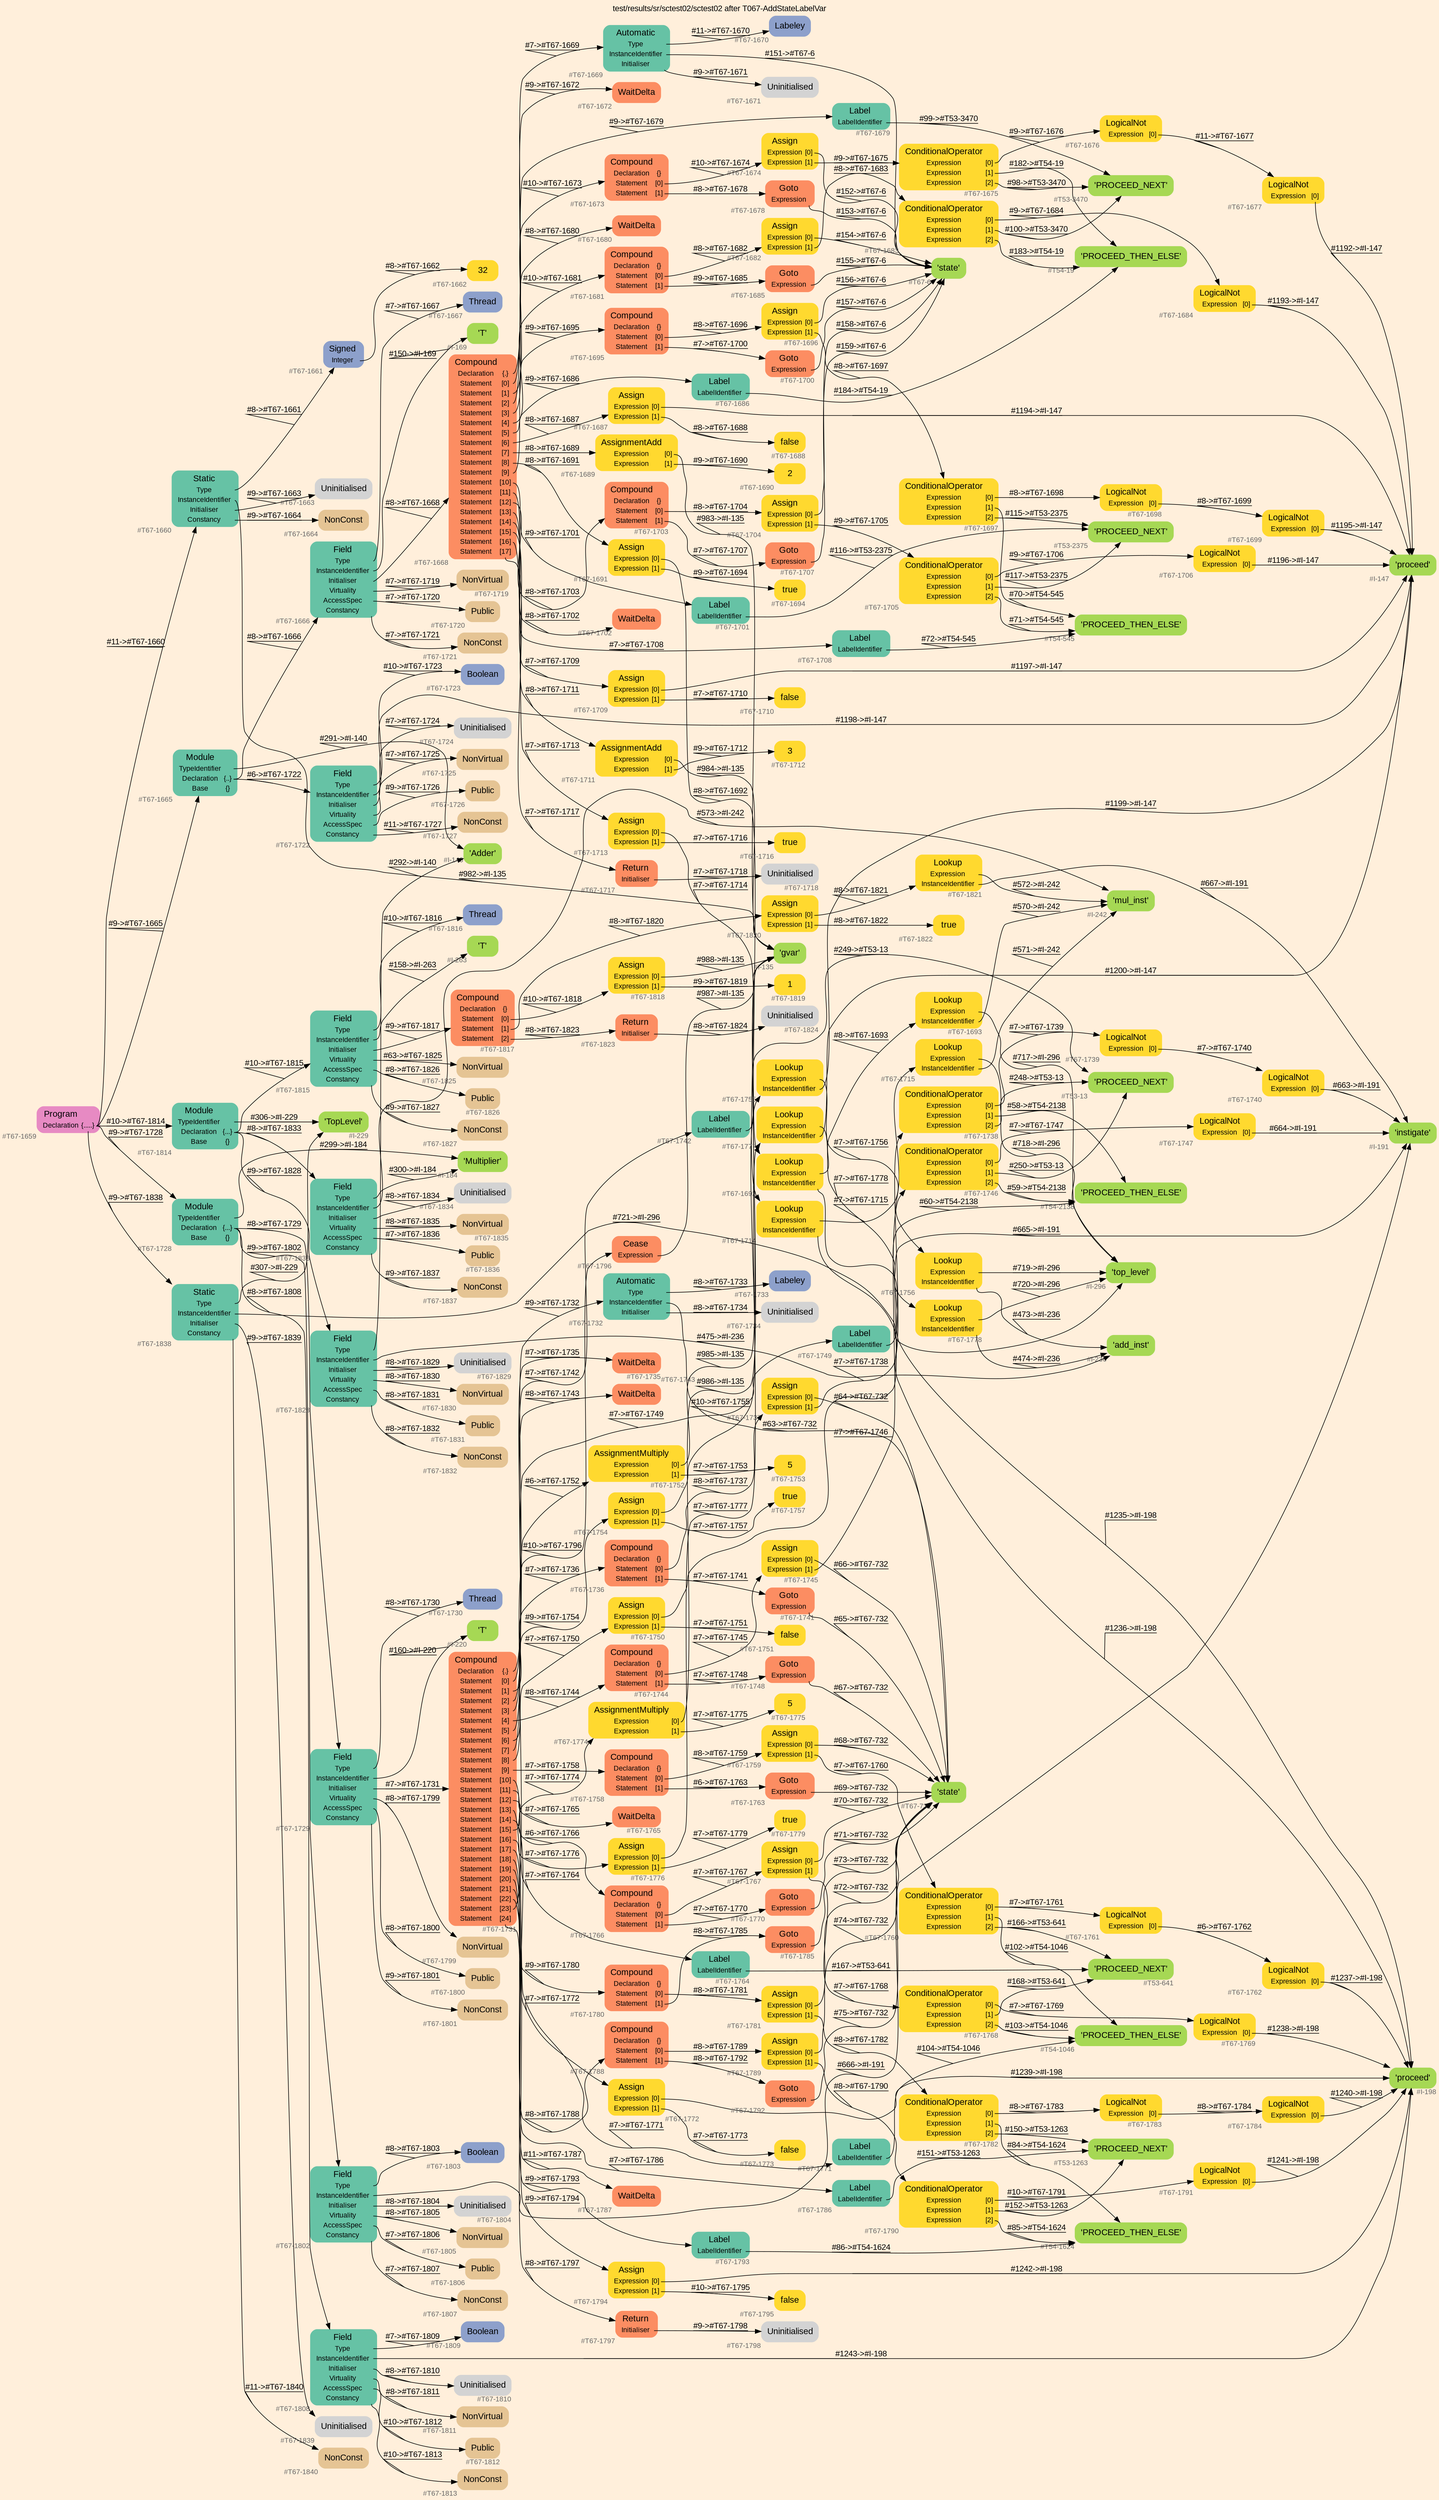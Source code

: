 digraph "test/results/sr/sctest02/sctest02 after T067-AddStateLabelVar" {
label = "test/results/sr/sctest02/sctest02 after T067-AddStateLabelVar"
labelloc = t
graph [
    rankdir = "LR"
    ranksep = 0.3
    bgcolor = antiquewhite1
    color = black
    fontcolor = black
    fontname = "Arial"
];
node [
    fontname = "Arial"
];
edge [
    fontname = "Arial"
];

// -------------------- node figure --------------------
// -------- block #T67-1659 ----------
"#T67-1659" [
    fillcolor = "/set28/4"
    xlabel = "#T67-1659"
    fontsize = "12"
    fontcolor = grey40
    shape = "plaintext"
    label = <<TABLE BORDER="0" CELLBORDER="0" CELLSPACING="0">
     <TR><TD><FONT COLOR="black" POINT-SIZE="15">Program</FONT></TD></TR>
     <TR><TD><FONT COLOR="black" POINT-SIZE="12">Declaration</FONT></TD><TD PORT="port0"><FONT COLOR="black" POINT-SIZE="12">{.....}</FONT></TD></TR>
    </TABLE>>
    style = "rounded,filled"
];

// -------- block #T67-1660 ----------
"#T67-1660" [
    fillcolor = "/set28/1"
    xlabel = "#T67-1660"
    fontsize = "12"
    fontcolor = grey40
    shape = "plaintext"
    label = <<TABLE BORDER="0" CELLBORDER="0" CELLSPACING="0">
     <TR><TD><FONT COLOR="black" POINT-SIZE="15">Static</FONT></TD></TR>
     <TR><TD><FONT COLOR="black" POINT-SIZE="12">Type</FONT></TD><TD PORT="port0"></TD></TR>
     <TR><TD><FONT COLOR="black" POINT-SIZE="12">InstanceIdentifier</FONT></TD><TD PORT="port1"></TD></TR>
     <TR><TD><FONT COLOR="black" POINT-SIZE="12">Initialiser</FONT></TD><TD PORT="port2"></TD></TR>
     <TR><TD><FONT COLOR="black" POINT-SIZE="12">Constancy</FONT></TD><TD PORT="port3"></TD></TR>
    </TABLE>>
    style = "rounded,filled"
];

// -------- block #T67-1661 ----------
"#T67-1661" [
    fillcolor = "/set28/3"
    xlabel = "#T67-1661"
    fontsize = "12"
    fontcolor = grey40
    shape = "plaintext"
    label = <<TABLE BORDER="0" CELLBORDER="0" CELLSPACING="0">
     <TR><TD><FONT COLOR="black" POINT-SIZE="15">Signed</FONT></TD></TR>
     <TR><TD><FONT COLOR="black" POINT-SIZE="12">Integer</FONT></TD><TD PORT="port0"></TD></TR>
    </TABLE>>
    style = "rounded,filled"
];

// -------- block #T67-1662 ----------
"#T67-1662" [
    fillcolor = "/set28/6"
    xlabel = "#T67-1662"
    fontsize = "12"
    fontcolor = grey40
    shape = "plaintext"
    label = <<TABLE BORDER="0" CELLBORDER="0" CELLSPACING="0">
     <TR><TD><FONT COLOR="black" POINT-SIZE="15">32</FONT></TD></TR>
    </TABLE>>
    style = "rounded,filled"
];

// -------- block #I-135 ----------
"#I-135" [
    fillcolor = "/set28/5"
    xlabel = "#I-135"
    fontsize = "12"
    fontcolor = grey40
    shape = "plaintext"
    label = <<TABLE BORDER="0" CELLBORDER="0" CELLSPACING="0">
     <TR><TD><FONT COLOR="black" POINT-SIZE="15">'gvar'</FONT></TD></TR>
    </TABLE>>
    style = "rounded,filled"
];

// -------- block #T67-1663 ----------
"#T67-1663" [
    xlabel = "#T67-1663"
    fontsize = "12"
    fontcolor = grey40
    shape = "plaintext"
    label = <<TABLE BORDER="0" CELLBORDER="0" CELLSPACING="0">
     <TR><TD><FONT COLOR="black" POINT-SIZE="15">Uninitialised</FONT></TD></TR>
    </TABLE>>
    style = "rounded,filled"
];

// -------- block #T67-1664 ----------
"#T67-1664" [
    fillcolor = "/set28/7"
    xlabel = "#T67-1664"
    fontsize = "12"
    fontcolor = grey40
    shape = "plaintext"
    label = <<TABLE BORDER="0" CELLBORDER="0" CELLSPACING="0">
     <TR><TD><FONT COLOR="black" POINT-SIZE="15">NonConst</FONT></TD></TR>
    </TABLE>>
    style = "rounded,filled"
];

// -------- block #T67-1665 ----------
"#T67-1665" [
    fillcolor = "/set28/1"
    xlabel = "#T67-1665"
    fontsize = "12"
    fontcolor = grey40
    shape = "plaintext"
    label = <<TABLE BORDER="0" CELLBORDER="0" CELLSPACING="0">
     <TR><TD><FONT COLOR="black" POINT-SIZE="15">Module</FONT></TD></TR>
     <TR><TD><FONT COLOR="black" POINT-SIZE="12">TypeIdentifier</FONT></TD><TD PORT="port0"></TD></TR>
     <TR><TD><FONT COLOR="black" POINT-SIZE="12">Declaration</FONT></TD><TD PORT="port1"><FONT COLOR="black" POINT-SIZE="12">{..}</FONT></TD></TR>
     <TR><TD><FONT COLOR="black" POINT-SIZE="12">Base</FONT></TD><TD PORT="port2"><FONT COLOR="black" POINT-SIZE="12">{}</FONT></TD></TR>
    </TABLE>>
    style = "rounded,filled"
];

// -------- block #I-140 ----------
"#I-140" [
    fillcolor = "/set28/5"
    xlabel = "#I-140"
    fontsize = "12"
    fontcolor = grey40
    shape = "plaintext"
    label = <<TABLE BORDER="0" CELLBORDER="0" CELLSPACING="0">
     <TR><TD><FONT COLOR="black" POINT-SIZE="15">'Adder'</FONT></TD></TR>
    </TABLE>>
    style = "rounded,filled"
];

// -------- block #T67-1666 ----------
"#T67-1666" [
    fillcolor = "/set28/1"
    xlabel = "#T67-1666"
    fontsize = "12"
    fontcolor = grey40
    shape = "plaintext"
    label = <<TABLE BORDER="0" CELLBORDER="0" CELLSPACING="0">
     <TR><TD><FONT COLOR="black" POINT-SIZE="15">Field</FONT></TD></TR>
     <TR><TD><FONT COLOR="black" POINT-SIZE="12">Type</FONT></TD><TD PORT="port0"></TD></TR>
     <TR><TD><FONT COLOR="black" POINT-SIZE="12">InstanceIdentifier</FONT></TD><TD PORT="port1"></TD></TR>
     <TR><TD><FONT COLOR="black" POINT-SIZE="12">Initialiser</FONT></TD><TD PORT="port2"></TD></TR>
     <TR><TD><FONT COLOR="black" POINT-SIZE="12">Virtuality</FONT></TD><TD PORT="port3"></TD></TR>
     <TR><TD><FONT COLOR="black" POINT-SIZE="12">AccessSpec</FONT></TD><TD PORT="port4"></TD></TR>
     <TR><TD><FONT COLOR="black" POINT-SIZE="12">Constancy</FONT></TD><TD PORT="port5"></TD></TR>
    </TABLE>>
    style = "rounded,filled"
];

// -------- block #T67-1667 ----------
"#T67-1667" [
    fillcolor = "/set28/3"
    xlabel = "#T67-1667"
    fontsize = "12"
    fontcolor = grey40
    shape = "plaintext"
    label = <<TABLE BORDER="0" CELLBORDER="0" CELLSPACING="0">
     <TR><TD><FONT COLOR="black" POINT-SIZE="15">Thread</FONT></TD></TR>
    </TABLE>>
    style = "rounded,filled"
];

// -------- block #I-169 ----------
"#I-169" [
    fillcolor = "/set28/5"
    xlabel = "#I-169"
    fontsize = "12"
    fontcolor = grey40
    shape = "plaintext"
    label = <<TABLE BORDER="0" CELLBORDER="0" CELLSPACING="0">
     <TR><TD><FONT COLOR="black" POINT-SIZE="15">'T'</FONT></TD></TR>
    </TABLE>>
    style = "rounded,filled"
];

// -------- block #T67-1668 ----------
"#T67-1668" [
    fillcolor = "/set28/2"
    xlabel = "#T67-1668"
    fontsize = "12"
    fontcolor = grey40
    shape = "plaintext"
    label = <<TABLE BORDER="0" CELLBORDER="0" CELLSPACING="0">
     <TR><TD><FONT COLOR="black" POINT-SIZE="15">Compound</FONT></TD></TR>
     <TR><TD><FONT COLOR="black" POINT-SIZE="12">Declaration</FONT></TD><TD PORT="port0"><FONT COLOR="black" POINT-SIZE="12">{.}</FONT></TD></TR>
     <TR><TD><FONT COLOR="black" POINT-SIZE="12">Statement</FONT></TD><TD PORT="port1"><FONT COLOR="black" POINT-SIZE="12">[0]</FONT></TD></TR>
     <TR><TD><FONT COLOR="black" POINT-SIZE="12">Statement</FONT></TD><TD PORT="port2"><FONT COLOR="black" POINT-SIZE="12">[1]</FONT></TD></TR>
     <TR><TD><FONT COLOR="black" POINT-SIZE="12">Statement</FONT></TD><TD PORT="port3"><FONT COLOR="black" POINT-SIZE="12">[2]</FONT></TD></TR>
     <TR><TD><FONT COLOR="black" POINT-SIZE="12">Statement</FONT></TD><TD PORT="port4"><FONT COLOR="black" POINT-SIZE="12">[3]</FONT></TD></TR>
     <TR><TD><FONT COLOR="black" POINT-SIZE="12">Statement</FONT></TD><TD PORT="port5"><FONT COLOR="black" POINT-SIZE="12">[4]</FONT></TD></TR>
     <TR><TD><FONT COLOR="black" POINT-SIZE="12">Statement</FONT></TD><TD PORT="port6"><FONT COLOR="black" POINT-SIZE="12">[5]</FONT></TD></TR>
     <TR><TD><FONT COLOR="black" POINT-SIZE="12">Statement</FONT></TD><TD PORT="port7"><FONT COLOR="black" POINT-SIZE="12">[6]</FONT></TD></TR>
     <TR><TD><FONT COLOR="black" POINT-SIZE="12">Statement</FONT></TD><TD PORT="port8"><FONT COLOR="black" POINT-SIZE="12">[7]</FONT></TD></TR>
     <TR><TD><FONT COLOR="black" POINT-SIZE="12">Statement</FONT></TD><TD PORT="port9"><FONT COLOR="black" POINT-SIZE="12">[8]</FONT></TD></TR>
     <TR><TD><FONT COLOR="black" POINT-SIZE="12">Statement</FONT></TD><TD PORT="port10"><FONT COLOR="black" POINT-SIZE="12">[9]</FONT></TD></TR>
     <TR><TD><FONT COLOR="black" POINT-SIZE="12">Statement</FONT></TD><TD PORT="port11"><FONT COLOR="black" POINT-SIZE="12">[10]</FONT></TD></TR>
     <TR><TD><FONT COLOR="black" POINT-SIZE="12">Statement</FONT></TD><TD PORT="port12"><FONT COLOR="black" POINT-SIZE="12">[11]</FONT></TD></TR>
     <TR><TD><FONT COLOR="black" POINT-SIZE="12">Statement</FONT></TD><TD PORT="port13"><FONT COLOR="black" POINT-SIZE="12">[12]</FONT></TD></TR>
     <TR><TD><FONT COLOR="black" POINT-SIZE="12">Statement</FONT></TD><TD PORT="port14"><FONT COLOR="black" POINT-SIZE="12">[13]</FONT></TD></TR>
     <TR><TD><FONT COLOR="black" POINT-SIZE="12">Statement</FONT></TD><TD PORT="port15"><FONT COLOR="black" POINT-SIZE="12">[14]</FONT></TD></TR>
     <TR><TD><FONT COLOR="black" POINT-SIZE="12">Statement</FONT></TD><TD PORT="port16"><FONT COLOR="black" POINT-SIZE="12">[15]</FONT></TD></TR>
     <TR><TD><FONT COLOR="black" POINT-SIZE="12">Statement</FONT></TD><TD PORT="port17"><FONT COLOR="black" POINT-SIZE="12">[16]</FONT></TD></TR>
     <TR><TD><FONT COLOR="black" POINT-SIZE="12">Statement</FONT></TD><TD PORT="port18"><FONT COLOR="black" POINT-SIZE="12">[17]</FONT></TD></TR>
    </TABLE>>
    style = "rounded,filled"
];

// -------- block #T67-1669 ----------
"#T67-1669" [
    fillcolor = "/set28/1"
    xlabel = "#T67-1669"
    fontsize = "12"
    fontcolor = grey40
    shape = "plaintext"
    label = <<TABLE BORDER="0" CELLBORDER="0" CELLSPACING="0">
     <TR><TD><FONT COLOR="black" POINT-SIZE="15">Automatic</FONT></TD></TR>
     <TR><TD><FONT COLOR="black" POINT-SIZE="12">Type</FONT></TD><TD PORT="port0"></TD></TR>
     <TR><TD><FONT COLOR="black" POINT-SIZE="12">InstanceIdentifier</FONT></TD><TD PORT="port1"></TD></TR>
     <TR><TD><FONT COLOR="black" POINT-SIZE="12">Initialiser</FONT></TD><TD PORT="port2"></TD></TR>
    </TABLE>>
    style = "rounded,filled"
];

// -------- block #T67-1670 ----------
"#T67-1670" [
    fillcolor = "/set28/3"
    xlabel = "#T67-1670"
    fontsize = "12"
    fontcolor = grey40
    shape = "plaintext"
    label = <<TABLE BORDER="0" CELLBORDER="0" CELLSPACING="0">
     <TR><TD><FONT COLOR="black" POINT-SIZE="15">Labeley</FONT></TD></TR>
    </TABLE>>
    style = "rounded,filled"
];

// -------- block #T67-6 ----------
"#T67-6" [
    fillcolor = "/set28/5"
    xlabel = "#T67-6"
    fontsize = "12"
    fontcolor = grey40
    shape = "plaintext"
    label = <<TABLE BORDER="0" CELLBORDER="0" CELLSPACING="0">
     <TR><TD><FONT COLOR="black" POINT-SIZE="15">'state'</FONT></TD></TR>
    </TABLE>>
    style = "rounded,filled"
];

// -------- block #T67-1671 ----------
"#T67-1671" [
    xlabel = "#T67-1671"
    fontsize = "12"
    fontcolor = grey40
    shape = "plaintext"
    label = <<TABLE BORDER="0" CELLBORDER="0" CELLSPACING="0">
     <TR><TD><FONT COLOR="black" POINT-SIZE="15">Uninitialised</FONT></TD></TR>
    </TABLE>>
    style = "rounded,filled"
];

// -------- block #T67-1672 ----------
"#T67-1672" [
    fillcolor = "/set28/2"
    xlabel = "#T67-1672"
    fontsize = "12"
    fontcolor = grey40
    shape = "plaintext"
    label = <<TABLE BORDER="0" CELLBORDER="0" CELLSPACING="0">
     <TR><TD><FONT COLOR="black" POINT-SIZE="15">WaitDelta</FONT></TD></TR>
    </TABLE>>
    style = "rounded,filled"
];

// -------- block #T67-1673 ----------
"#T67-1673" [
    fillcolor = "/set28/2"
    xlabel = "#T67-1673"
    fontsize = "12"
    fontcolor = grey40
    shape = "plaintext"
    label = <<TABLE BORDER="0" CELLBORDER="0" CELLSPACING="0">
     <TR><TD><FONT COLOR="black" POINT-SIZE="15">Compound</FONT></TD></TR>
     <TR><TD><FONT COLOR="black" POINT-SIZE="12">Declaration</FONT></TD><TD PORT="port0"><FONT COLOR="black" POINT-SIZE="12">{}</FONT></TD></TR>
     <TR><TD><FONT COLOR="black" POINT-SIZE="12">Statement</FONT></TD><TD PORT="port1"><FONT COLOR="black" POINT-SIZE="12">[0]</FONT></TD></TR>
     <TR><TD><FONT COLOR="black" POINT-SIZE="12">Statement</FONT></TD><TD PORT="port2"><FONT COLOR="black" POINT-SIZE="12">[1]</FONT></TD></TR>
    </TABLE>>
    style = "rounded,filled"
];

// -------- block #T67-1674 ----------
"#T67-1674" [
    fillcolor = "/set28/6"
    xlabel = "#T67-1674"
    fontsize = "12"
    fontcolor = grey40
    shape = "plaintext"
    label = <<TABLE BORDER="0" CELLBORDER="0" CELLSPACING="0">
     <TR><TD><FONT COLOR="black" POINT-SIZE="15">Assign</FONT></TD></TR>
     <TR><TD><FONT COLOR="black" POINT-SIZE="12">Expression</FONT></TD><TD PORT="port0"><FONT COLOR="black" POINT-SIZE="12">[0]</FONT></TD></TR>
     <TR><TD><FONT COLOR="black" POINT-SIZE="12">Expression</FONT></TD><TD PORT="port1"><FONT COLOR="black" POINT-SIZE="12">[1]</FONT></TD></TR>
    </TABLE>>
    style = "rounded,filled"
];

// -------- block #T67-1675 ----------
"#T67-1675" [
    fillcolor = "/set28/6"
    xlabel = "#T67-1675"
    fontsize = "12"
    fontcolor = grey40
    shape = "plaintext"
    label = <<TABLE BORDER="0" CELLBORDER="0" CELLSPACING="0">
     <TR><TD><FONT COLOR="black" POINT-SIZE="15">ConditionalOperator</FONT></TD></TR>
     <TR><TD><FONT COLOR="black" POINT-SIZE="12">Expression</FONT></TD><TD PORT="port0"><FONT COLOR="black" POINT-SIZE="12">[0]</FONT></TD></TR>
     <TR><TD><FONT COLOR="black" POINT-SIZE="12">Expression</FONT></TD><TD PORT="port1"><FONT COLOR="black" POINT-SIZE="12">[1]</FONT></TD></TR>
     <TR><TD><FONT COLOR="black" POINT-SIZE="12">Expression</FONT></TD><TD PORT="port2"><FONT COLOR="black" POINT-SIZE="12">[2]</FONT></TD></TR>
    </TABLE>>
    style = "rounded,filled"
];

// -------- block #T67-1676 ----------
"#T67-1676" [
    fillcolor = "/set28/6"
    xlabel = "#T67-1676"
    fontsize = "12"
    fontcolor = grey40
    shape = "plaintext"
    label = <<TABLE BORDER="0" CELLBORDER="0" CELLSPACING="0">
     <TR><TD><FONT COLOR="black" POINT-SIZE="15">LogicalNot</FONT></TD></TR>
     <TR><TD><FONT COLOR="black" POINT-SIZE="12">Expression</FONT></TD><TD PORT="port0"><FONT COLOR="black" POINT-SIZE="12">[0]</FONT></TD></TR>
    </TABLE>>
    style = "rounded,filled"
];

// -------- block #T67-1677 ----------
"#T67-1677" [
    fillcolor = "/set28/6"
    xlabel = "#T67-1677"
    fontsize = "12"
    fontcolor = grey40
    shape = "plaintext"
    label = <<TABLE BORDER="0" CELLBORDER="0" CELLSPACING="0">
     <TR><TD><FONT COLOR="black" POINT-SIZE="15">LogicalNot</FONT></TD></TR>
     <TR><TD><FONT COLOR="black" POINT-SIZE="12">Expression</FONT></TD><TD PORT="port0"><FONT COLOR="black" POINT-SIZE="12">[0]</FONT></TD></TR>
    </TABLE>>
    style = "rounded,filled"
];

// -------- block #I-147 ----------
"#I-147" [
    fillcolor = "/set28/5"
    xlabel = "#I-147"
    fontsize = "12"
    fontcolor = grey40
    shape = "plaintext"
    label = <<TABLE BORDER="0" CELLBORDER="0" CELLSPACING="0">
     <TR><TD><FONT COLOR="black" POINT-SIZE="15">'proceed'</FONT></TD></TR>
    </TABLE>>
    style = "rounded,filled"
];

// -------- block #T54-19 ----------
"#T54-19" [
    fillcolor = "/set28/5"
    xlabel = "#T54-19"
    fontsize = "12"
    fontcolor = grey40
    shape = "plaintext"
    label = <<TABLE BORDER="0" CELLBORDER="0" CELLSPACING="0">
     <TR><TD><FONT COLOR="black" POINT-SIZE="15">'PROCEED_THEN_ELSE'</FONT></TD></TR>
    </TABLE>>
    style = "rounded,filled"
];

// -------- block #T53-3470 ----------
"#T53-3470" [
    fillcolor = "/set28/5"
    xlabel = "#T53-3470"
    fontsize = "12"
    fontcolor = grey40
    shape = "plaintext"
    label = <<TABLE BORDER="0" CELLBORDER="0" CELLSPACING="0">
     <TR><TD><FONT COLOR="black" POINT-SIZE="15">'PROCEED_NEXT'</FONT></TD></TR>
    </TABLE>>
    style = "rounded,filled"
];

// -------- block #T67-1678 ----------
"#T67-1678" [
    fillcolor = "/set28/2"
    xlabel = "#T67-1678"
    fontsize = "12"
    fontcolor = grey40
    shape = "plaintext"
    label = <<TABLE BORDER="0" CELLBORDER="0" CELLSPACING="0">
     <TR><TD><FONT COLOR="black" POINT-SIZE="15">Goto</FONT></TD></TR>
     <TR><TD><FONT COLOR="black" POINT-SIZE="12">Expression</FONT></TD><TD PORT="port0"></TD></TR>
    </TABLE>>
    style = "rounded,filled"
];

// -------- block #T67-1679 ----------
"#T67-1679" [
    fillcolor = "/set28/1"
    xlabel = "#T67-1679"
    fontsize = "12"
    fontcolor = grey40
    shape = "plaintext"
    label = <<TABLE BORDER="0" CELLBORDER="0" CELLSPACING="0">
     <TR><TD><FONT COLOR="black" POINT-SIZE="15">Label</FONT></TD></TR>
     <TR><TD><FONT COLOR="black" POINT-SIZE="12">LabelIdentifier</FONT></TD><TD PORT="port0"></TD></TR>
    </TABLE>>
    style = "rounded,filled"
];

// -------- block #T67-1680 ----------
"#T67-1680" [
    fillcolor = "/set28/2"
    xlabel = "#T67-1680"
    fontsize = "12"
    fontcolor = grey40
    shape = "plaintext"
    label = <<TABLE BORDER="0" CELLBORDER="0" CELLSPACING="0">
     <TR><TD><FONT COLOR="black" POINT-SIZE="15">WaitDelta</FONT></TD></TR>
    </TABLE>>
    style = "rounded,filled"
];

// -------- block #T67-1681 ----------
"#T67-1681" [
    fillcolor = "/set28/2"
    xlabel = "#T67-1681"
    fontsize = "12"
    fontcolor = grey40
    shape = "plaintext"
    label = <<TABLE BORDER="0" CELLBORDER="0" CELLSPACING="0">
     <TR><TD><FONT COLOR="black" POINT-SIZE="15">Compound</FONT></TD></TR>
     <TR><TD><FONT COLOR="black" POINT-SIZE="12">Declaration</FONT></TD><TD PORT="port0"><FONT COLOR="black" POINT-SIZE="12">{}</FONT></TD></TR>
     <TR><TD><FONT COLOR="black" POINT-SIZE="12">Statement</FONT></TD><TD PORT="port1"><FONT COLOR="black" POINT-SIZE="12">[0]</FONT></TD></TR>
     <TR><TD><FONT COLOR="black" POINT-SIZE="12">Statement</FONT></TD><TD PORT="port2"><FONT COLOR="black" POINT-SIZE="12">[1]</FONT></TD></TR>
    </TABLE>>
    style = "rounded,filled"
];

// -------- block #T67-1682 ----------
"#T67-1682" [
    fillcolor = "/set28/6"
    xlabel = "#T67-1682"
    fontsize = "12"
    fontcolor = grey40
    shape = "plaintext"
    label = <<TABLE BORDER="0" CELLBORDER="0" CELLSPACING="0">
     <TR><TD><FONT COLOR="black" POINT-SIZE="15">Assign</FONT></TD></TR>
     <TR><TD><FONT COLOR="black" POINT-SIZE="12">Expression</FONT></TD><TD PORT="port0"><FONT COLOR="black" POINT-SIZE="12">[0]</FONT></TD></TR>
     <TR><TD><FONT COLOR="black" POINT-SIZE="12">Expression</FONT></TD><TD PORT="port1"><FONT COLOR="black" POINT-SIZE="12">[1]</FONT></TD></TR>
    </TABLE>>
    style = "rounded,filled"
];

// -------- block #T67-1683 ----------
"#T67-1683" [
    fillcolor = "/set28/6"
    xlabel = "#T67-1683"
    fontsize = "12"
    fontcolor = grey40
    shape = "plaintext"
    label = <<TABLE BORDER="0" CELLBORDER="0" CELLSPACING="0">
     <TR><TD><FONT COLOR="black" POINT-SIZE="15">ConditionalOperator</FONT></TD></TR>
     <TR><TD><FONT COLOR="black" POINT-SIZE="12">Expression</FONT></TD><TD PORT="port0"><FONT COLOR="black" POINT-SIZE="12">[0]</FONT></TD></TR>
     <TR><TD><FONT COLOR="black" POINT-SIZE="12">Expression</FONT></TD><TD PORT="port1"><FONT COLOR="black" POINT-SIZE="12">[1]</FONT></TD></TR>
     <TR><TD><FONT COLOR="black" POINT-SIZE="12">Expression</FONT></TD><TD PORT="port2"><FONT COLOR="black" POINT-SIZE="12">[2]</FONT></TD></TR>
    </TABLE>>
    style = "rounded,filled"
];

// -------- block #T67-1684 ----------
"#T67-1684" [
    fillcolor = "/set28/6"
    xlabel = "#T67-1684"
    fontsize = "12"
    fontcolor = grey40
    shape = "plaintext"
    label = <<TABLE BORDER="0" CELLBORDER="0" CELLSPACING="0">
     <TR><TD><FONT COLOR="black" POINT-SIZE="15">LogicalNot</FONT></TD></TR>
     <TR><TD><FONT COLOR="black" POINT-SIZE="12">Expression</FONT></TD><TD PORT="port0"><FONT COLOR="black" POINT-SIZE="12">[0]</FONT></TD></TR>
    </TABLE>>
    style = "rounded,filled"
];

// -------- block #T67-1685 ----------
"#T67-1685" [
    fillcolor = "/set28/2"
    xlabel = "#T67-1685"
    fontsize = "12"
    fontcolor = grey40
    shape = "plaintext"
    label = <<TABLE BORDER="0" CELLBORDER="0" CELLSPACING="0">
     <TR><TD><FONT COLOR="black" POINT-SIZE="15">Goto</FONT></TD></TR>
     <TR><TD><FONT COLOR="black" POINT-SIZE="12">Expression</FONT></TD><TD PORT="port0"></TD></TR>
    </TABLE>>
    style = "rounded,filled"
];

// -------- block #T67-1686 ----------
"#T67-1686" [
    fillcolor = "/set28/1"
    xlabel = "#T67-1686"
    fontsize = "12"
    fontcolor = grey40
    shape = "plaintext"
    label = <<TABLE BORDER="0" CELLBORDER="0" CELLSPACING="0">
     <TR><TD><FONT COLOR="black" POINT-SIZE="15">Label</FONT></TD></TR>
     <TR><TD><FONT COLOR="black" POINT-SIZE="12">LabelIdentifier</FONT></TD><TD PORT="port0"></TD></TR>
    </TABLE>>
    style = "rounded,filled"
];

// -------- block #T67-1687 ----------
"#T67-1687" [
    fillcolor = "/set28/6"
    xlabel = "#T67-1687"
    fontsize = "12"
    fontcolor = grey40
    shape = "plaintext"
    label = <<TABLE BORDER="0" CELLBORDER="0" CELLSPACING="0">
     <TR><TD><FONT COLOR="black" POINT-SIZE="15">Assign</FONT></TD></TR>
     <TR><TD><FONT COLOR="black" POINT-SIZE="12">Expression</FONT></TD><TD PORT="port0"><FONT COLOR="black" POINT-SIZE="12">[0]</FONT></TD></TR>
     <TR><TD><FONT COLOR="black" POINT-SIZE="12">Expression</FONT></TD><TD PORT="port1"><FONT COLOR="black" POINT-SIZE="12">[1]</FONT></TD></TR>
    </TABLE>>
    style = "rounded,filled"
];

// -------- block #T67-1688 ----------
"#T67-1688" [
    fillcolor = "/set28/6"
    xlabel = "#T67-1688"
    fontsize = "12"
    fontcolor = grey40
    shape = "plaintext"
    label = <<TABLE BORDER="0" CELLBORDER="0" CELLSPACING="0">
     <TR><TD><FONT COLOR="black" POINT-SIZE="15">false</FONT></TD></TR>
    </TABLE>>
    style = "rounded,filled"
];

// -------- block #T67-1689 ----------
"#T67-1689" [
    fillcolor = "/set28/6"
    xlabel = "#T67-1689"
    fontsize = "12"
    fontcolor = grey40
    shape = "plaintext"
    label = <<TABLE BORDER="0" CELLBORDER="0" CELLSPACING="0">
     <TR><TD><FONT COLOR="black" POINT-SIZE="15">AssignmentAdd</FONT></TD></TR>
     <TR><TD><FONT COLOR="black" POINT-SIZE="12">Expression</FONT></TD><TD PORT="port0"><FONT COLOR="black" POINT-SIZE="12">[0]</FONT></TD></TR>
     <TR><TD><FONT COLOR="black" POINT-SIZE="12">Expression</FONT></TD><TD PORT="port1"><FONT COLOR="black" POINT-SIZE="12">[1]</FONT></TD></TR>
    </TABLE>>
    style = "rounded,filled"
];

// -------- block #T67-1690 ----------
"#T67-1690" [
    fillcolor = "/set28/6"
    xlabel = "#T67-1690"
    fontsize = "12"
    fontcolor = grey40
    shape = "plaintext"
    label = <<TABLE BORDER="0" CELLBORDER="0" CELLSPACING="0">
     <TR><TD><FONT COLOR="black" POINT-SIZE="15">2</FONT></TD></TR>
    </TABLE>>
    style = "rounded,filled"
];

// -------- block #T67-1691 ----------
"#T67-1691" [
    fillcolor = "/set28/6"
    xlabel = "#T67-1691"
    fontsize = "12"
    fontcolor = grey40
    shape = "plaintext"
    label = <<TABLE BORDER="0" CELLBORDER="0" CELLSPACING="0">
     <TR><TD><FONT COLOR="black" POINT-SIZE="15">Assign</FONT></TD></TR>
     <TR><TD><FONT COLOR="black" POINT-SIZE="12">Expression</FONT></TD><TD PORT="port0"><FONT COLOR="black" POINT-SIZE="12">[0]</FONT></TD></TR>
     <TR><TD><FONT COLOR="black" POINT-SIZE="12">Expression</FONT></TD><TD PORT="port1"><FONT COLOR="black" POINT-SIZE="12">[1]</FONT></TD></TR>
    </TABLE>>
    style = "rounded,filled"
];

// -------- block #T67-1692 ----------
"#T67-1692" [
    fillcolor = "/set28/6"
    xlabel = "#T67-1692"
    fontsize = "12"
    fontcolor = grey40
    shape = "plaintext"
    label = <<TABLE BORDER="0" CELLBORDER="0" CELLSPACING="0">
     <TR><TD><FONT COLOR="black" POINT-SIZE="15">Lookup</FONT></TD></TR>
     <TR><TD><FONT COLOR="black" POINT-SIZE="12">Expression</FONT></TD><TD PORT="port0"></TD></TR>
     <TR><TD><FONT COLOR="black" POINT-SIZE="12">InstanceIdentifier</FONT></TD><TD PORT="port1"></TD></TR>
    </TABLE>>
    style = "rounded,filled"
];

// -------- block #T67-1693 ----------
"#T67-1693" [
    fillcolor = "/set28/6"
    xlabel = "#T67-1693"
    fontsize = "12"
    fontcolor = grey40
    shape = "plaintext"
    label = <<TABLE BORDER="0" CELLBORDER="0" CELLSPACING="0">
     <TR><TD><FONT COLOR="black" POINT-SIZE="15">Lookup</FONT></TD></TR>
     <TR><TD><FONT COLOR="black" POINT-SIZE="12">Expression</FONT></TD><TD PORT="port0"></TD></TR>
     <TR><TD><FONT COLOR="black" POINT-SIZE="12">InstanceIdentifier</FONT></TD><TD PORT="port1"></TD></TR>
    </TABLE>>
    style = "rounded,filled"
];

// -------- block #I-296 ----------
"#I-296" [
    fillcolor = "/set28/5"
    xlabel = "#I-296"
    fontsize = "12"
    fontcolor = grey40
    shape = "plaintext"
    label = <<TABLE BORDER="0" CELLBORDER="0" CELLSPACING="0">
     <TR><TD><FONT COLOR="black" POINT-SIZE="15">'top_level'</FONT></TD></TR>
    </TABLE>>
    style = "rounded,filled"
];

// -------- block #I-242 ----------
"#I-242" [
    fillcolor = "/set28/5"
    xlabel = "#I-242"
    fontsize = "12"
    fontcolor = grey40
    shape = "plaintext"
    label = <<TABLE BORDER="0" CELLBORDER="0" CELLSPACING="0">
     <TR><TD><FONT COLOR="black" POINT-SIZE="15">'mul_inst'</FONT></TD></TR>
    </TABLE>>
    style = "rounded,filled"
];

// -------- block #I-198 ----------
"#I-198" [
    fillcolor = "/set28/5"
    xlabel = "#I-198"
    fontsize = "12"
    fontcolor = grey40
    shape = "plaintext"
    label = <<TABLE BORDER="0" CELLBORDER="0" CELLSPACING="0">
     <TR><TD><FONT COLOR="black" POINT-SIZE="15">'proceed'</FONT></TD></TR>
    </TABLE>>
    style = "rounded,filled"
];

// -------- block #T67-1694 ----------
"#T67-1694" [
    fillcolor = "/set28/6"
    xlabel = "#T67-1694"
    fontsize = "12"
    fontcolor = grey40
    shape = "plaintext"
    label = <<TABLE BORDER="0" CELLBORDER="0" CELLSPACING="0">
     <TR><TD><FONT COLOR="black" POINT-SIZE="15">true</FONT></TD></TR>
    </TABLE>>
    style = "rounded,filled"
];

// -------- block #T67-1695 ----------
"#T67-1695" [
    fillcolor = "/set28/2"
    xlabel = "#T67-1695"
    fontsize = "12"
    fontcolor = grey40
    shape = "plaintext"
    label = <<TABLE BORDER="0" CELLBORDER="0" CELLSPACING="0">
     <TR><TD><FONT COLOR="black" POINT-SIZE="15">Compound</FONT></TD></TR>
     <TR><TD><FONT COLOR="black" POINT-SIZE="12">Declaration</FONT></TD><TD PORT="port0"><FONT COLOR="black" POINT-SIZE="12">{}</FONT></TD></TR>
     <TR><TD><FONT COLOR="black" POINT-SIZE="12">Statement</FONT></TD><TD PORT="port1"><FONT COLOR="black" POINT-SIZE="12">[0]</FONT></TD></TR>
     <TR><TD><FONT COLOR="black" POINT-SIZE="12">Statement</FONT></TD><TD PORT="port2"><FONT COLOR="black" POINT-SIZE="12">[1]</FONT></TD></TR>
    </TABLE>>
    style = "rounded,filled"
];

// -------- block #T67-1696 ----------
"#T67-1696" [
    fillcolor = "/set28/6"
    xlabel = "#T67-1696"
    fontsize = "12"
    fontcolor = grey40
    shape = "plaintext"
    label = <<TABLE BORDER="0" CELLBORDER="0" CELLSPACING="0">
     <TR><TD><FONT COLOR="black" POINT-SIZE="15">Assign</FONT></TD></TR>
     <TR><TD><FONT COLOR="black" POINT-SIZE="12">Expression</FONT></TD><TD PORT="port0"><FONT COLOR="black" POINT-SIZE="12">[0]</FONT></TD></TR>
     <TR><TD><FONT COLOR="black" POINT-SIZE="12">Expression</FONT></TD><TD PORT="port1"><FONT COLOR="black" POINT-SIZE="12">[1]</FONT></TD></TR>
    </TABLE>>
    style = "rounded,filled"
];

// -------- block #T67-1697 ----------
"#T67-1697" [
    fillcolor = "/set28/6"
    xlabel = "#T67-1697"
    fontsize = "12"
    fontcolor = grey40
    shape = "plaintext"
    label = <<TABLE BORDER="0" CELLBORDER="0" CELLSPACING="0">
     <TR><TD><FONT COLOR="black" POINT-SIZE="15">ConditionalOperator</FONT></TD></TR>
     <TR><TD><FONT COLOR="black" POINT-SIZE="12">Expression</FONT></TD><TD PORT="port0"><FONT COLOR="black" POINT-SIZE="12">[0]</FONT></TD></TR>
     <TR><TD><FONT COLOR="black" POINT-SIZE="12">Expression</FONT></TD><TD PORT="port1"><FONT COLOR="black" POINT-SIZE="12">[1]</FONT></TD></TR>
     <TR><TD><FONT COLOR="black" POINT-SIZE="12">Expression</FONT></TD><TD PORT="port2"><FONT COLOR="black" POINT-SIZE="12">[2]</FONT></TD></TR>
    </TABLE>>
    style = "rounded,filled"
];

// -------- block #T67-1698 ----------
"#T67-1698" [
    fillcolor = "/set28/6"
    xlabel = "#T67-1698"
    fontsize = "12"
    fontcolor = grey40
    shape = "plaintext"
    label = <<TABLE BORDER="0" CELLBORDER="0" CELLSPACING="0">
     <TR><TD><FONT COLOR="black" POINT-SIZE="15">LogicalNot</FONT></TD></TR>
     <TR><TD><FONT COLOR="black" POINT-SIZE="12">Expression</FONT></TD><TD PORT="port0"><FONT COLOR="black" POINT-SIZE="12">[0]</FONT></TD></TR>
    </TABLE>>
    style = "rounded,filled"
];

// -------- block #T67-1699 ----------
"#T67-1699" [
    fillcolor = "/set28/6"
    xlabel = "#T67-1699"
    fontsize = "12"
    fontcolor = grey40
    shape = "plaintext"
    label = <<TABLE BORDER="0" CELLBORDER="0" CELLSPACING="0">
     <TR><TD><FONT COLOR="black" POINT-SIZE="15">LogicalNot</FONT></TD></TR>
     <TR><TD><FONT COLOR="black" POINT-SIZE="12">Expression</FONT></TD><TD PORT="port0"><FONT COLOR="black" POINT-SIZE="12">[0]</FONT></TD></TR>
    </TABLE>>
    style = "rounded,filled"
];

// -------- block #T54-545 ----------
"#T54-545" [
    fillcolor = "/set28/5"
    xlabel = "#T54-545"
    fontsize = "12"
    fontcolor = grey40
    shape = "plaintext"
    label = <<TABLE BORDER="0" CELLBORDER="0" CELLSPACING="0">
     <TR><TD><FONT COLOR="black" POINT-SIZE="15">'PROCEED_THEN_ELSE'</FONT></TD></TR>
    </TABLE>>
    style = "rounded,filled"
];

// -------- block #T53-2375 ----------
"#T53-2375" [
    fillcolor = "/set28/5"
    xlabel = "#T53-2375"
    fontsize = "12"
    fontcolor = grey40
    shape = "plaintext"
    label = <<TABLE BORDER="0" CELLBORDER="0" CELLSPACING="0">
     <TR><TD><FONT COLOR="black" POINT-SIZE="15">'PROCEED_NEXT'</FONT></TD></TR>
    </TABLE>>
    style = "rounded,filled"
];

// -------- block #T67-1700 ----------
"#T67-1700" [
    fillcolor = "/set28/2"
    xlabel = "#T67-1700"
    fontsize = "12"
    fontcolor = grey40
    shape = "plaintext"
    label = <<TABLE BORDER="0" CELLBORDER="0" CELLSPACING="0">
     <TR><TD><FONT COLOR="black" POINT-SIZE="15">Goto</FONT></TD></TR>
     <TR><TD><FONT COLOR="black" POINT-SIZE="12">Expression</FONT></TD><TD PORT="port0"></TD></TR>
    </TABLE>>
    style = "rounded,filled"
];

// -------- block #T67-1701 ----------
"#T67-1701" [
    fillcolor = "/set28/1"
    xlabel = "#T67-1701"
    fontsize = "12"
    fontcolor = grey40
    shape = "plaintext"
    label = <<TABLE BORDER="0" CELLBORDER="0" CELLSPACING="0">
     <TR><TD><FONT COLOR="black" POINT-SIZE="15">Label</FONT></TD></TR>
     <TR><TD><FONT COLOR="black" POINT-SIZE="12">LabelIdentifier</FONT></TD><TD PORT="port0"></TD></TR>
    </TABLE>>
    style = "rounded,filled"
];

// -------- block #T67-1702 ----------
"#T67-1702" [
    fillcolor = "/set28/2"
    xlabel = "#T67-1702"
    fontsize = "12"
    fontcolor = grey40
    shape = "plaintext"
    label = <<TABLE BORDER="0" CELLBORDER="0" CELLSPACING="0">
     <TR><TD><FONT COLOR="black" POINT-SIZE="15">WaitDelta</FONT></TD></TR>
    </TABLE>>
    style = "rounded,filled"
];

// -------- block #T67-1703 ----------
"#T67-1703" [
    fillcolor = "/set28/2"
    xlabel = "#T67-1703"
    fontsize = "12"
    fontcolor = grey40
    shape = "plaintext"
    label = <<TABLE BORDER="0" CELLBORDER="0" CELLSPACING="0">
     <TR><TD><FONT COLOR="black" POINT-SIZE="15">Compound</FONT></TD></TR>
     <TR><TD><FONT COLOR="black" POINT-SIZE="12">Declaration</FONT></TD><TD PORT="port0"><FONT COLOR="black" POINT-SIZE="12">{}</FONT></TD></TR>
     <TR><TD><FONT COLOR="black" POINT-SIZE="12">Statement</FONT></TD><TD PORT="port1"><FONT COLOR="black" POINT-SIZE="12">[0]</FONT></TD></TR>
     <TR><TD><FONT COLOR="black" POINT-SIZE="12">Statement</FONT></TD><TD PORT="port2"><FONT COLOR="black" POINT-SIZE="12">[1]</FONT></TD></TR>
    </TABLE>>
    style = "rounded,filled"
];

// -------- block #T67-1704 ----------
"#T67-1704" [
    fillcolor = "/set28/6"
    xlabel = "#T67-1704"
    fontsize = "12"
    fontcolor = grey40
    shape = "plaintext"
    label = <<TABLE BORDER="0" CELLBORDER="0" CELLSPACING="0">
     <TR><TD><FONT COLOR="black" POINT-SIZE="15">Assign</FONT></TD></TR>
     <TR><TD><FONT COLOR="black" POINT-SIZE="12">Expression</FONT></TD><TD PORT="port0"><FONT COLOR="black" POINT-SIZE="12">[0]</FONT></TD></TR>
     <TR><TD><FONT COLOR="black" POINT-SIZE="12">Expression</FONT></TD><TD PORT="port1"><FONT COLOR="black" POINT-SIZE="12">[1]</FONT></TD></TR>
    </TABLE>>
    style = "rounded,filled"
];

// -------- block #T67-1705 ----------
"#T67-1705" [
    fillcolor = "/set28/6"
    xlabel = "#T67-1705"
    fontsize = "12"
    fontcolor = grey40
    shape = "plaintext"
    label = <<TABLE BORDER="0" CELLBORDER="0" CELLSPACING="0">
     <TR><TD><FONT COLOR="black" POINT-SIZE="15">ConditionalOperator</FONT></TD></TR>
     <TR><TD><FONT COLOR="black" POINT-SIZE="12">Expression</FONT></TD><TD PORT="port0"><FONT COLOR="black" POINT-SIZE="12">[0]</FONT></TD></TR>
     <TR><TD><FONT COLOR="black" POINT-SIZE="12">Expression</FONT></TD><TD PORT="port1"><FONT COLOR="black" POINT-SIZE="12">[1]</FONT></TD></TR>
     <TR><TD><FONT COLOR="black" POINT-SIZE="12">Expression</FONT></TD><TD PORT="port2"><FONT COLOR="black" POINT-SIZE="12">[2]</FONT></TD></TR>
    </TABLE>>
    style = "rounded,filled"
];

// -------- block #T67-1706 ----------
"#T67-1706" [
    fillcolor = "/set28/6"
    xlabel = "#T67-1706"
    fontsize = "12"
    fontcolor = grey40
    shape = "plaintext"
    label = <<TABLE BORDER="0" CELLBORDER="0" CELLSPACING="0">
     <TR><TD><FONT COLOR="black" POINT-SIZE="15">LogicalNot</FONT></TD></TR>
     <TR><TD><FONT COLOR="black" POINT-SIZE="12">Expression</FONT></TD><TD PORT="port0"><FONT COLOR="black" POINT-SIZE="12">[0]</FONT></TD></TR>
    </TABLE>>
    style = "rounded,filled"
];

// -------- block #T67-1707 ----------
"#T67-1707" [
    fillcolor = "/set28/2"
    xlabel = "#T67-1707"
    fontsize = "12"
    fontcolor = grey40
    shape = "plaintext"
    label = <<TABLE BORDER="0" CELLBORDER="0" CELLSPACING="0">
     <TR><TD><FONT COLOR="black" POINT-SIZE="15">Goto</FONT></TD></TR>
     <TR><TD><FONT COLOR="black" POINT-SIZE="12">Expression</FONT></TD><TD PORT="port0"></TD></TR>
    </TABLE>>
    style = "rounded,filled"
];

// -------- block #T67-1708 ----------
"#T67-1708" [
    fillcolor = "/set28/1"
    xlabel = "#T67-1708"
    fontsize = "12"
    fontcolor = grey40
    shape = "plaintext"
    label = <<TABLE BORDER="0" CELLBORDER="0" CELLSPACING="0">
     <TR><TD><FONT COLOR="black" POINT-SIZE="15">Label</FONT></TD></TR>
     <TR><TD><FONT COLOR="black" POINT-SIZE="12">LabelIdentifier</FONT></TD><TD PORT="port0"></TD></TR>
    </TABLE>>
    style = "rounded,filled"
];

// -------- block #T67-1709 ----------
"#T67-1709" [
    fillcolor = "/set28/6"
    xlabel = "#T67-1709"
    fontsize = "12"
    fontcolor = grey40
    shape = "plaintext"
    label = <<TABLE BORDER="0" CELLBORDER="0" CELLSPACING="0">
     <TR><TD><FONT COLOR="black" POINT-SIZE="15">Assign</FONT></TD></TR>
     <TR><TD><FONT COLOR="black" POINT-SIZE="12">Expression</FONT></TD><TD PORT="port0"><FONT COLOR="black" POINT-SIZE="12">[0]</FONT></TD></TR>
     <TR><TD><FONT COLOR="black" POINT-SIZE="12">Expression</FONT></TD><TD PORT="port1"><FONT COLOR="black" POINT-SIZE="12">[1]</FONT></TD></TR>
    </TABLE>>
    style = "rounded,filled"
];

// -------- block #T67-1710 ----------
"#T67-1710" [
    fillcolor = "/set28/6"
    xlabel = "#T67-1710"
    fontsize = "12"
    fontcolor = grey40
    shape = "plaintext"
    label = <<TABLE BORDER="0" CELLBORDER="0" CELLSPACING="0">
     <TR><TD><FONT COLOR="black" POINT-SIZE="15">false</FONT></TD></TR>
    </TABLE>>
    style = "rounded,filled"
];

// -------- block #T67-1711 ----------
"#T67-1711" [
    fillcolor = "/set28/6"
    xlabel = "#T67-1711"
    fontsize = "12"
    fontcolor = grey40
    shape = "plaintext"
    label = <<TABLE BORDER="0" CELLBORDER="0" CELLSPACING="0">
     <TR><TD><FONT COLOR="black" POINT-SIZE="15">AssignmentAdd</FONT></TD></TR>
     <TR><TD><FONT COLOR="black" POINT-SIZE="12">Expression</FONT></TD><TD PORT="port0"><FONT COLOR="black" POINT-SIZE="12">[0]</FONT></TD></TR>
     <TR><TD><FONT COLOR="black" POINT-SIZE="12">Expression</FONT></TD><TD PORT="port1"><FONT COLOR="black" POINT-SIZE="12">[1]</FONT></TD></TR>
    </TABLE>>
    style = "rounded,filled"
];

// -------- block #T67-1712 ----------
"#T67-1712" [
    fillcolor = "/set28/6"
    xlabel = "#T67-1712"
    fontsize = "12"
    fontcolor = grey40
    shape = "plaintext"
    label = <<TABLE BORDER="0" CELLBORDER="0" CELLSPACING="0">
     <TR><TD><FONT COLOR="black" POINT-SIZE="15">3</FONT></TD></TR>
    </TABLE>>
    style = "rounded,filled"
];

// -------- block #T67-1713 ----------
"#T67-1713" [
    fillcolor = "/set28/6"
    xlabel = "#T67-1713"
    fontsize = "12"
    fontcolor = grey40
    shape = "plaintext"
    label = <<TABLE BORDER="0" CELLBORDER="0" CELLSPACING="0">
     <TR><TD><FONT COLOR="black" POINT-SIZE="15">Assign</FONT></TD></TR>
     <TR><TD><FONT COLOR="black" POINT-SIZE="12">Expression</FONT></TD><TD PORT="port0"><FONT COLOR="black" POINT-SIZE="12">[0]</FONT></TD></TR>
     <TR><TD><FONT COLOR="black" POINT-SIZE="12">Expression</FONT></TD><TD PORT="port1"><FONT COLOR="black" POINT-SIZE="12">[1]</FONT></TD></TR>
    </TABLE>>
    style = "rounded,filled"
];

// -------- block #T67-1714 ----------
"#T67-1714" [
    fillcolor = "/set28/6"
    xlabel = "#T67-1714"
    fontsize = "12"
    fontcolor = grey40
    shape = "plaintext"
    label = <<TABLE BORDER="0" CELLBORDER="0" CELLSPACING="0">
     <TR><TD><FONT COLOR="black" POINT-SIZE="15">Lookup</FONT></TD></TR>
     <TR><TD><FONT COLOR="black" POINT-SIZE="12">Expression</FONT></TD><TD PORT="port0"></TD></TR>
     <TR><TD><FONT COLOR="black" POINT-SIZE="12">InstanceIdentifier</FONT></TD><TD PORT="port1"></TD></TR>
    </TABLE>>
    style = "rounded,filled"
];

// -------- block #T67-1715 ----------
"#T67-1715" [
    fillcolor = "/set28/6"
    xlabel = "#T67-1715"
    fontsize = "12"
    fontcolor = grey40
    shape = "plaintext"
    label = <<TABLE BORDER="0" CELLBORDER="0" CELLSPACING="0">
     <TR><TD><FONT COLOR="black" POINT-SIZE="15">Lookup</FONT></TD></TR>
     <TR><TD><FONT COLOR="black" POINT-SIZE="12">Expression</FONT></TD><TD PORT="port0"></TD></TR>
     <TR><TD><FONT COLOR="black" POINT-SIZE="12">InstanceIdentifier</FONT></TD><TD PORT="port1"></TD></TR>
    </TABLE>>
    style = "rounded,filled"
];

// -------- block #T67-1716 ----------
"#T67-1716" [
    fillcolor = "/set28/6"
    xlabel = "#T67-1716"
    fontsize = "12"
    fontcolor = grey40
    shape = "plaintext"
    label = <<TABLE BORDER="0" CELLBORDER="0" CELLSPACING="0">
     <TR><TD><FONT COLOR="black" POINT-SIZE="15">true</FONT></TD></TR>
    </TABLE>>
    style = "rounded,filled"
];

// -------- block #T67-1717 ----------
"#T67-1717" [
    fillcolor = "/set28/2"
    xlabel = "#T67-1717"
    fontsize = "12"
    fontcolor = grey40
    shape = "plaintext"
    label = <<TABLE BORDER="0" CELLBORDER="0" CELLSPACING="0">
     <TR><TD><FONT COLOR="black" POINT-SIZE="15">Return</FONT></TD></TR>
     <TR><TD><FONT COLOR="black" POINT-SIZE="12">Initialiser</FONT></TD><TD PORT="port0"></TD></TR>
    </TABLE>>
    style = "rounded,filled"
];

// -------- block #T67-1718 ----------
"#T67-1718" [
    xlabel = "#T67-1718"
    fontsize = "12"
    fontcolor = grey40
    shape = "plaintext"
    label = <<TABLE BORDER="0" CELLBORDER="0" CELLSPACING="0">
     <TR><TD><FONT COLOR="black" POINT-SIZE="15">Uninitialised</FONT></TD></TR>
    </TABLE>>
    style = "rounded,filled"
];

// -------- block #T67-1719 ----------
"#T67-1719" [
    fillcolor = "/set28/7"
    xlabel = "#T67-1719"
    fontsize = "12"
    fontcolor = grey40
    shape = "plaintext"
    label = <<TABLE BORDER="0" CELLBORDER="0" CELLSPACING="0">
     <TR><TD><FONT COLOR="black" POINT-SIZE="15">NonVirtual</FONT></TD></TR>
    </TABLE>>
    style = "rounded,filled"
];

// -------- block #T67-1720 ----------
"#T67-1720" [
    fillcolor = "/set28/7"
    xlabel = "#T67-1720"
    fontsize = "12"
    fontcolor = grey40
    shape = "plaintext"
    label = <<TABLE BORDER="0" CELLBORDER="0" CELLSPACING="0">
     <TR><TD><FONT COLOR="black" POINT-SIZE="15">Public</FONT></TD></TR>
    </TABLE>>
    style = "rounded,filled"
];

// -------- block #T67-1721 ----------
"#T67-1721" [
    fillcolor = "/set28/7"
    xlabel = "#T67-1721"
    fontsize = "12"
    fontcolor = grey40
    shape = "plaintext"
    label = <<TABLE BORDER="0" CELLBORDER="0" CELLSPACING="0">
     <TR><TD><FONT COLOR="black" POINT-SIZE="15">NonConst</FONT></TD></TR>
    </TABLE>>
    style = "rounded,filled"
];

// -------- block #T67-1722 ----------
"#T67-1722" [
    fillcolor = "/set28/1"
    xlabel = "#T67-1722"
    fontsize = "12"
    fontcolor = grey40
    shape = "plaintext"
    label = <<TABLE BORDER="0" CELLBORDER="0" CELLSPACING="0">
     <TR><TD><FONT COLOR="black" POINT-SIZE="15">Field</FONT></TD></TR>
     <TR><TD><FONT COLOR="black" POINT-SIZE="12">Type</FONT></TD><TD PORT="port0"></TD></TR>
     <TR><TD><FONT COLOR="black" POINT-SIZE="12">InstanceIdentifier</FONT></TD><TD PORT="port1"></TD></TR>
     <TR><TD><FONT COLOR="black" POINT-SIZE="12">Initialiser</FONT></TD><TD PORT="port2"></TD></TR>
     <TR><TD><FONT COLOR="black" POINT-SIZE="12">Virtuality</FONT></TD><TD PORT="port3"></TD></TR>
     <TR><TD><FONT COLOR="black" POINT-SIZE="12">AccessSpec</FONT></TD><TD PORT="port4"></TD></TR>
     <TR><TD><FONT COLOR="black" POINT-SIZE="12">Constancy</FONT></TD><TD PORT="port5"></TD></TR>
    </TABLE>>
    style = "rounded,filled"
];

// -------- block #T67-1723 ----------
"#T67-1723" [
    fillcolor = "/set28/3"
    xlabel = "#T67-1723"
    fontsize = "12"
    fontcolor = grey40
    shape = "plaintext"
    label = <<TABLE BORDER="0" CELLBORDER="0" CELLSPACING="0">
     <TR><TD><FONT COLOR="black" POINT-SIZE="15">Boolean</FONT></TD></TR>
    </TABLE>>
    style = "rounded,filled"
];

// -------- block #T67-1724 ----------
"#T67-1724" [
    xlabel = "#T67-1724"
    fontsize = "12"
    fontcolor = grey40
    shape = "plaintext"
    label = <<TABLE BORDER="0" CELLBORDER="0" CELLSPACING="0">
     <TR><TD><FONT COLOR="black" POINT-SIZE="15">Uninitialised</FONT></TD></TR>
    </TABLE>>
    style = "rounded,filled"
];

// -------- block #T67-1725 ----------
"#T67-1725" [
    fillcolor = "/set28/7"
    xlabel = "#T67-1725"
    fontsize = "12"
    fontcolor = grey40
    shape = "plaintext"
    label = <<TABLE BORDER="0" CELLBORDER="0" CELLSPACING="0">
     <TR><TD><FONT COLOR="black" POINT-SIZE="15">NonVirtual</FONT></TD></TR>
    </TABLE>>
    style = "rounded,filled"
];

// -------- block #T67-1726 ----------
"#T67-1726" [
    fillcolor = "/set28/7"
    xlabel = "#T67-1726"
    fontsize = "12"
    fontcolor = grey40
    shape = "plaintext"
    label = <<TABLE BORDER="0" CELLBORDER="0" CELLSPACING="0">
     <TR><TD><FONT COLOR="black" POINT-SIZE="15">Public</FONT></TD></TR>
    </TABLE>>
    style = "rounded,filled"
];

// -------- block #T67-1727 ----------
"#T67-1727" [
    fillcolor = "/set28/7"
    xlabel = "#T67-1727"
    fontsize = "12"
    fontcolor = grey40
    shape = "plaintext"
    label = <<TABLE BORDER="0" CELLBORDER="0" CELLSPACING="0">
     <TR><TD><FONT COLOR="black" POINT-SIZE="15">NonConst</FONT></TD></TR>
    </TABLE>>
    style = "rounded,filled"
];

// -------- block #T67-1728 ----------
"#T67-1728" [
    fillcolor = "/set28/1"
    xlabel = "#T67-1728"
    fontsize = "12"
    fontcolor = grey40
    shape = "plaintext"
    label = <<TABLE BORDER="0" CELLBORDER="0" CELLSPACING="0">
     <TR><TD><FONT COLOR="black" POINT-SIZE="15">Module</FONT></TD></TR>
     <TR><TD><FONT COLOR="black" POINT-SIZE="12">TypeIdentifier</FONT></TD><TD PORT="port0"></TD></TR>
     <TR><TD><FONT COLOR="black" POINT-SIZE="12">Declaration</FONT></TD><TD PORT="port1"><FONT COLOR="black" POINT-SIZE="12">{...}</FONT></TD></TR>
     <TR><TD><FONT COLOR="black" POINT-SIZE="12">Base</FONT></TD><TD PORT="port2"><FONT COLOR="black" POINT-SIZE="12">{}</FONT></TD></TR>
    </TABLE>>
    style = "rounded,filled"
];

// -------- block #I-184 ----------
"#I-184" [
    fillcolor = "/set28/5"
    xlabel = "#I-184"
    fontsize = "12"
    fontcolor = grey40
    shape = "plaintext"
    label = <<TABLE BORDER="0" CELLBORDER="0" CELLSPACING="0">
     <TR><TD><FONT COLOR="black" POINT-SIZE="15">'Multiplier'</FONT></TD></TR>
    </TABLE>>
    style = "rounded,filled"
];

// -------- block #T67-1729 ----------
"#T67-1729" [
    fillcolor = "/set28/1"
    xlabel = "#T67-1729"
    fontsize = "12"
    fontcolor = grey40
    shape = "plaintext"
    label = <<TABLE BORDER="0" CELLBORDER="0" CELLSPACING="0">
     <TR><TD><FONT COLOR="black" POINT-SIZE="15">Field</FONT></TD></TR>
     <TR><TD><FONT COLOR="black" POINT-SIZE="12">Type</FONT></TD><TD PORT="port0"></TD></TR>
     <TR><TD><FONT COLOR="black" POINT-SIZE="12">InstanceIdentifier</FONT></TD><TD PORT="port1"></TD></TR>
     <TR><TD><FONT COLOR="black" POINT-SIZE="12">Initialiser</FONT></TD><TD PORT="port2"></TD></TR>
     <TR><TD><FONT COLOR="black" POINT-SIZE="12">Virtuality</FONT></TD><TD PORT="port3"></TD></TR>
     <TR><TD><FONT COLOR="black" POINT-SIZE="12">AccessSpec</FONT></TD><TD PORT="port4"></TD></TR>
     <TR><TD><FONT COLOR="black" POINT-SIZE="12">Constancy</FONT></TD><TD PORT="port5"></TD></TR>
    </TABLE>>
    style = "rounded,filled"
];

// -------- block #T67-1730 ----------
"#T67-1730" [
    fillcolor = "/set28/3"
    xlabel = "#T67-1730"
    fontsize = "12"
    fontcolor = grey40
    shape = "plaintext"
    label = <<TABLE BORDER="0" CELLBORDER="0" CELLSPACING="0">
     <TR><TD><FONT COLOR="black" POINT-SIZE="15">Thread</FONT></TD></TR>
    </TABLE>>
    style = "rounded,filled"
];

// -------- block #I-220 ----------
"#I-220" [
    fillcolor = "/set28/5"
    xlabel = "#I-220"
    fontsize = "12"
    fontcolor = grey40
    shape = "plaintext"
    label = <<TABLE BORDER="0" CELLBORDER="0" CELLSPACING="0">
     <TR><TD><FONT COLOR="black" POINT-SIZE="15">'T'</FONT></TD></TR>
    </TABLE>>
    style = "rounded,filled"
];

// -------- block #T67-1731 ----------
"#T67-1731" [
    fillcolor = "/set28/2"
    xlabel = "#T67-1731"
    fontsize = "12"
    fontcolor = grey40
    shape = "plaintext"
    label = <<TABLE BORDER="0" CELLBORDER="0" CELLSPACING="0">
     <TR><TD><FONT COLOR="black" POINT-SIZE="15">Compound</FONT></TD></TR>
     <TR><TD><FONT COLOR="black" POINT-SIZE="12">Declaration</FONT></TD><TD PORT="port0"><FONT COLOR="black" POINT-SIZE="12">{.}</FONT></TD></TR>
     <TR><TD><FONT COLOR="black" POINT-SIZE="12">Statement</FONT></TD><TD PORT="port1"><FONT COLOR="black" POINT-SIZE="12">[0]</FONT></TD></TR>
     <TR><TD><FONT COLOR="black" POINT-SIZE="12">Statement</FONT></TD><TD PORT="port2"><FONT COLOR="black" POINT-SIZE="12">[1]</FONT></TD></TR>
     <TR><TD><FONT COLOR="black" POINT-SIZE="12">Statement</FONT></TD><TD PORT="port3"><FONT COLOR="black" POINT-SIZE="12">[2]</FONT></TD></TR>
     <TR><TD><FONT COLOR="black" POINT-SIZE="12">Statement</FONT></TD><TD PORT="port4"><FONT COLOR="black" POINT-SIZE="12">[3]</FONT></TD></TR>
     <TR><TD><FONT COLOR="black" POINT-SIZE="12">Statement</FONT></TD><TD PORT="port5"><FONT COLOR="black" POINT-SIZE="12">[4]</FONT></TD></TR>
     <TR><TD><FONT COLOR="black" POINT-SIZE="12">Statement</FONT></TD><TD PORT="port6"><FONT COLOR="black" POINT-SIZE="12">[5]</FONT></TD></TR>
     <TR><TD><FONT COLOR="black" POINT-SIZE="12">Statement</FONT></TD><TD PORT="port7"><FONT COLOR="black" POINT-SIZE="12">[6]</FONT></TD></TR>
     <TR><TD><FONT COLOR="black" POINT-SIZE="12">Statement</FONT></TD><TD PORT="port8"><FONT COLOR="black" POINT-SIZE="12">[7]</FONT></TD></TR>
     <TR><TD><FONT COLOR="black" POINT-SIZE="12">Statement</FONT></TD><TD PORT="port9"><FONT COLOR="black" POINT-SIZE="12">[8]</FONT></TD></TR>
     <TR><TD><FONT COLOR="black" POINT-SIZE="12">Statement</FONT></TD><TD PORT="port10"><FONT COLOR="black" POINT-SIZE="12">[9]</FONT></TD></TR>
     <TR><TD><FONT COLOR="black" POINT-SIZE="12">Statement</FONT></TD><TD PORT="port11"><FONT COLOR="black" POINT-SIZE="12">[10]</FONT></TD></TR>
     <TR><TD><FONT COLOR="black" POINT-SIZE="12">Statement</FONT></TD><TD PORT="port12"><FONT COLOR="black" POINT-SIZE="12">[11]</FONT></TD></TR>
     <TR><TD><FONT COLOR="black" POINT-SIZE="12">Statement</FONT></TD><TD PORT="port13"><FONT COLOR="black" POINT-SIZE="12">[12]</FONT></TD></TR>
     <TR><TD><FONT COLOR="black" POINT-SIZE="12">Statement</FONT></TD><TD PORT="port14"><FONT COLOR="black" POINT-SIZE="12">[13]</FONT></TD></TR>
     <TR><TD><FONT COLOR="black" POINT-SIZE="12">Statement</FONT></TD><TD PORT="port15"><FONT COLOR="black" POINT-SIZE="12">[14]</FONT></TD></TR>
     <TR><TD><FONT COLOR="black" POINT-SIZE="12">Statement</FONT></TD><TD PORT="port16"><FONT COLOR="black" POINT-SIZE="12">[15]</FONT></TD></TR>
     <TR><TD><FONT COLOR="black" POINT-SIZE="12">Statement</FONT></TD><TD PORT="port17"><FONT COLOR="black" POINT-SIZE="12">[16]</FONT></TD></TR>
     <TR><TD><FONT COLOR="black" POINT-SIZE="12">Statement</FONT></TD><TD PORT="port18"><FONT COLOR="black" POINT-SIZE="12">[17]</FONT></TD></TR>
     <TR><TD><FONT COLOR="black" POINT-SIZE="12">Statement</FONT></TD><TD PORT="port19"><FONT COLOR="black" POINT-SIZE="12">[18]</FONT></TD></TR>
     <TR><TD><FONT COLOR="black" POINT-SIZE="12">Statement</FONT></TD><TD PORT="port20"><FONT COLOR="black" POINT-SIZE="12">[19]</FONT></TD></TR>
     <TR><TD><FONT COLOR="black" POINT-SIZE="12">Statement</FONT></TD><TD PORT="port21"><FONT COLOR="black" POINT-SIZE="12">[20]</FONT></TD></TR>
     <TR><TD><FONT COLOR="black" POINT-SIZE="12">Statement</FONT></TD><TD PORT="port22"><FONT COLOR="black" POINT-SIZE="12">[21]</FONT></TD></TR>
     <TR><TD><FONT COLOR="black" POINT-SIZE="12">Statement</FONT></TD><TD PORT="port23"><FONT COLOR="black" POINT-SIZE="12">[22]</FONT></TD></TR>
     <TR><TD><FONT COLOR="black" POINT-SIZE="12">Statement</FONT></TD><TD PORT="port24"><FONT COLOR="black" POINT-SIZE="12">[23]</FONT></TD></TR>
     <TR><TD><FONT COLOR="black" POINT-SIZE="12">Statement</FONT></TD><TD PORT="port25"><FONT COLOR="black" POINT-SIZE="12">[24]</FONT></TD></TR>
    </TABLE>>
    style = "rounded,filled"
];

// -------- block #T67-1732 ----------
"#T67-1732" [
    fillcolor = "/set28/1"
    xlabel = "#T67-1732"
    fontsize = "12"
    fontcolor = grey40
    shape = "plaintext"
    label = <<TABLE BORDER="0" CELLBORDER="0" CELLSPACING="0">
     <TR><TD><FONT COLOR="black" POINT-SIZE="15">Automatic</FONT></TD></TR>
     <TR><TD><FONT COLOR="black" POINT-SIZE="12">Type</FONT></TD><TD PORT="port0"></TD></TR>
     <TR><TD><FONT COLOR="black" POINT-SIZE="12">InstanceIdentifier</FONT></TD><TD PORT="port1"></TD></TR>
     <TR><TD><FONT COLOR="black" POINT-SIZE="12">Initialiser</FONT></TD><TD PORT="port2"></TD></TR>
    </TABLE>>
    style = "rounded,filled"
];

// -------- block #T67-1733 ----------
"#T67-1733" [
    fillcolor = "/set28/3"
    xlabel = "#T67-1733"
    fontsize = "12"
    fontcolor = grey40
    shape = "plaintext"
    label = <<TABLE BORDER="0" CELLBORDER="0" CELLSPACING="0">
     <TR><TD><FONT COLOR="black" POINT-SIZE="15">Labeley</FONT></TD></TR>
    </TABLE>>
    style = "rounded,filled"
];

// -------- block #T67-732 ----------
"#T67-732" [
    fillcolor = "/set28/5"
    xlabel = "#T67-732"
    fontsize = "12"
    fontcolor = grey40
    shape = "plaintext"
    label = <<TABLE BORDER="0" CELLBORDER="0" CELLSPACING="0">
     <TR><TD><FONT COLOR="black" POINT-SIZE="15">'state'</FONT></TD></TR>
    </TABLE>>
    style = "rounded,filled"
];

// -------- block #T67-1734 ----------
"#T67-1734" [
    xlabel = "#T67-1734"
    fontsize = "12"
    fontcolor = grey40
    shape = "plaintext"
    label = <<TABLE BORDER="0" CELLBORDER="0" CELLSPACING="0">
     <TR><TD><FONT COLOR="black" POINT-SIZE="15">Uninitialised</FONT></TD></TR>
    </TABLE>>
    style = "rounded,filled"
];

// -------- block #T67-1735 ----------
"#T67-1735" [
    fillcolor = "/set28/2"
    xlabel = "#T67-1735"
    fontsize = "12"
    fontcolor = grey40
    shape = "plaintext"
    label = <<TABLE BORDER="0" CELLBORDER="0" CELLSPACING="0">
     <TR><TD><FONT COLOR="black" POINT-SIZE="15">WaitDelta</FONT></TD></TR>
    </TABLE>>
    style = "rounded,filled"
];

// -------- block #T67-1736 ----------
"#T67-1736" [
    fillcolor = "/set28/2"
    xlabel = "#T67-1736"
    fontsize = "12"
    fontcolor = grey40
    shape = "plaintext"
    label = <<TABLE BORDER="0" CELLBORDER="0" CELLSPACING="0">
     <TR><TD><FONT COLOR="black" POINT-SIZE="15">Compound</FONT></TD></TR>
     <TR><TD><FONT COLOR="black" POINT-SIZE="12">Declaration</FONT></TD><TD PORT="port0"><FONT COLOR="black" POINT-SIZE="12">{}</FONT></TD></TR>
     <TR><TD><FONT COLOR="black" POINT-SIZE="12">Statement</FONT></TD><TD PORT="port1"><FONT COLOR="black" POINT-SIZE="12">[0]</FONT></TD></TR>
     <TR><TD><FONT COLOR="black" POINT-SIZE="12">Statement</FONT></TD><TD PORT="port2"><FONT COLOR="black" POINT-SIZE="12">[1]</FONT></TD></TR>
    </TABLE>>
    style = "rounded,filled"
];

// -------- block #T67-1737 ----------
"#T67-1737" [
    fillcolor = "/set28/6"
    xlabel = "#T67-1737"
    fontsize = "12"
    fontcolor = grey40
    shape = "plaintext"
    label = <<TABLE BORDER="0" CELLBORDER="0" CELLSPACING="0">
     <TR><TD><FONT COLOR="black" POINT-SIZE="15">Assign</FONT></TD></TR>
     <TR><TD><FONT COLOR="black" POINT-SIZE="12">Expression</FONT></TD><TD PORT="port0"><FONT COLOR="black" POINT-SIZE="12">[0]</FONT></TD></TR>
     <TR><TD><FONT COLOR="black" POINT-SIZE="12">Expression</FONT></TD><TD PORT="port1"><FONT COLOR="black" POINT-SIZE="12">[1]</FONT></TD></TR>
    </TABLE>>
    style = "rounded,filled"
];

// -------- block #T67-1738 ----------
"#T67-1738" [
    fillcolor = "/set28/6"
    xlabel = "#T67-1738"
    fontsize = "12"
    fontcolor = grey40
    shape = "plaintext"
    label = <<TABLE BORDER="0" CELLBORDER="0" CELLSPACING="0">
     <TR><TD><FONT COLOR="black" POINT-SIZE="15">ConditionalOperator</FONT></TD></TR>
     <TR><TD><FONT COLOR="black" POINT-SIZE="12">Expression</FONT></TD><TD PORT="port0"><FONT COLOR="black" POINT-SIZE="12">[0]</FONT></TD></TR>
     <TR><TD><FONT COLOR="black" POINT-SIZE="12">Expression</FONT></TD><TD PORT="port1"><FONT COLOR="black" POINT-SIZE="12">[1]</FONT></TD></TR>
     <TR><TD><FONT COLOR="black" POINT-SIZE="12">Expression</FONT></TD><TD PORT="port2"><FONT COLOR="black" POINT-SIZE="12">[2]</FONT></TD></TR>
    </TABLE>>
    style = "rounded,filled"
];

// -------- block #T67-1739 ----------
"#T67-1739" [
    fillcolor = "/set28/6"
    xlabel = "#T67-1739"
    fontsize = "12"
    fontcolor = grey40
    shape = "plaintext"
    label = <<TABLE BORDER="0" CELLBORDER="0" CELLSPACING="0">
     <TR><TD><FONT COLOR="black" POINT-SIZE="15">LogicalNot</FONT></TD></TR>
     <TR><TD><FONT COLOR="black" POINT-SIZE="12">Expression</FONT></TD><TD PORT="port0"><FONT COLOR="black" POINT-SIZE="12">[0]</FONT></TD></TR>
    </TABLE>>
    style = "rounded,filled"
];

// -------- block #T67-1740 ----------
"#T67-1740" [
    fillcolor = "/set28/6"
    xlabel = "#T67-1740"
    fontsize = "12"
    fontcolor = grey40
    shape = "plaintext"
    label = <<TABLE BORDER="0" CELLBORDER="0" CELLSPACING="0">
     <TR><TD><FONT COLOR="black" POINT-SIZE="15">LogicalNot</FONT></TD></TR>
     <TR><TD><FONT COLOR="black" POINT-SIZE="12">Expression</FONT></TD><TD PORT="port0"><FONT COLOR="black" POINT-SIZE="12">[0]</FONT></TD></TR>
    </TABLE>>
    style = "rounded,filled"
];

// -------- block #I-191 ----------
"#I-191" [
    fillcolor = "/set28/5"
    xlabel = "#I-191"
    fontsize = "12"
    fontcolor = grey40
    shape = "plaintext"
    label = <<TABLE BORDER="0" CELLBORDER="0" CELLSPACING="0">
     <TR><TD><FONT COLOR="black" POINT-SIZE="15">'instigate'</FONT></TD></TR>
    </TABLE>>
    style = "rounded,filled"
];

// -------- block #T54-2138 ----------
"#T54-2138" [
    fillcolor = "/set28/5"
    xlabel = "#T54-2138"
    fontsize = "12"
    fontcolor = grey40
    shape = "plaintext"
    label = <<TABLE BORDER="0" CELLBORDER="0" CELLSPACING="0">
     <TR><TD><FONT COLOR="black" POINT-SIZE="15">'PROCEED_THEN_ELSE'</FONT></TD></TR>
    </TABLE>>
    style = "rounded,filled"
];

// -------- block #T53-13 ----------
"#T53-13" [
    fillcolor = "/set28/5"
    xlabel = "#T53-13"
    fontsize = "12"
    fontcolor = grey40
    shape = "plaintext"
    label = <<TABLE BORDER="0" CELLBORDER="0" CELLSPACING="0">
     <TR><TD><FONT COLOR="black" POINT-SIZE="15">'PROCEED_NEXT'</FONT></TD></TR>
    </TABLE>>
    style = "rounded,filled"
];

// -------- block #T67-1741 ----------
"#T67-1741" [
    fillcolor = "/set28/2"
    xlabel = "#T67-1741"
    fontsize = "12"
    fontcolor = grey40
    shape = "plaintext"
    label = <<TABLE BORDER="0" CELLBORDER="0" CELLSPACING="0">
     <TR><TD><FONT COLOR="black" POINT-SIZE="15">Goto</FONT></TD></TR>
     <TR><TD><FONT COLOR="black" POINT-SIZE="12">Expression</FONT></TD><TD PORT="port0"></TD></TR>
    </TABLE>>
    style = "rounded,filled"
];

// -------- block #T67-1742 ----------
"#T67-1742" [
    fillcolor = "/set28/1"
    xlabel = "#T67-1742"
    fontsize = "12"
    fontcolor = grey40
    shape = "plaintext"
    label = <<TABLE BORDER="0" CELLBORDER="0" CELLSPACING="0">
     <TR><TD><FONT COLOR="black" POINT-SIZE="15">Label</FONT></TD></TR>
     <TR><TD><FONT COLOR="black" POINT-SIZE="12">LabelIdentifier</FONT></TD><TD PORT="port0"></TD></TR>
    </TABLE>>
    style = "rounded,filled"
];

// -------- block #T67-1743 ----------
"#T67-1743" [
    fillcolor = "/set28/2"
    xlabel = "#T67-1743"
    fontsize = "12"
    fontcolor = grey40
    shape = "plaintext"
    label = <<TABLE BORDER="0" CELLBORDER="0" CELLSPACING="0">
     <TR><TD><FONT COLOR="black" POINT-SIZE="15">WaitDelta</FONT></TD></TR>
    </TABLE>>
    style = "rounded,filled"
];

// -------- block #T67-1744 ----------
"#T67-1744" [
    fillcolor = "/set28/2"
    xlabel = "#T67-1744"
    fontsize = "12"
    fontcolor = grey40
    shape = "plaintext"
    label = <<TABLE BORDER="0" CELLBORDER="0" CELLSPACING="0">
     <TR><TD><FONT COLOR="black" POINT-SIZE="15">Compound</FONT></TD></TR>
     <TR><TD><FONT COLOR="black" POINT-SIZE="12">Declaration</FONT></TD><TD PORT="port0"><FONT COLOR="black" POINT-SIZE="12">{}</FONT></TD></TR>
     <TR><TD><FONT COLOR="black" POINT-SIZE="12">Statement</FONT></TD><TD PORT="port1"><FONT COLOR="black" POINT-SIZE="12">[0]</FONT></TD></TR>
     <TR><TD><FONT COLOR="black" POINT-SIZE="12">Statement</FONT></TD><TD PORT="port2"><FONT COLOR="black" POINT-SIZE="12">[1]</FONT></TD></TR>
    </TABLE>>
    style = "rounded,filled"
];

// -------- block #T67-1745 ----------
"#T67-1745" [
    fillcolor = "/set28/6"
    xlabel = "#T67-1745"
    fontsize = "12"
    fontcolor = grey40
    shape = "plaintext"
    label = <<TABLE BORDER="0" CELLBORDER="0" CELLSPACING="0">
     <TR><TD><FONT COLOR="black" POINT-SIZE="15">Assign</FONT></TD></TR>
     <TR><TD><FONT COLOR="black" POINT-SIZE="12">Expression</FONT></TD><TD PORT="port0"><FONT COLOR="black" POINT-SIZE="12">[0]</FONT></TD></TR>
     <TR><TD><FONT COLOR="black" POINT-SIZE="12">Expression</FONT></TD><TD PORT="port1"><FONT COLOR="black" POINT-SIZE="12">[1]</FONT></TD></TR>
    </TABLE>>
    style = "rounded,filled"
];

// -------- block #T67-1746 ----------
"#T67-1746" [
    fillcolor = "/set28/6"
    xlabel = "#T67-1746"
    fontsize = "12"
    fontcolor = grey40
    shape = "plaintext"
    label = <<TABLE BORDER="0" CELLBORDER="0" CELLSPACING="0">
     <TR><TD><FONT COLOR="black" POINT-SIZE="15">ConditionalOperator</FONT></TD></TR>
     <TR><TD><FONT COLOR="black" POINT-SIZE="12">Expression</FONT></TD><TD PORT="port0"><FONT COLOR="black" POINT-SIZE="12">[0]</FONT></TD></TR>
     <TR><TD><FONT COLOR="black" POINT-SIZE="12">Expression</FONT></TD><TD PORT="port1"><FONT COLOR="black" POINT-SIZE="12">[1]</FONT></TD></TR>
     <TR><TD><FONT COLOR="black" POINT-SIZE="12">Expression</FONT></TD><TD PORT="port2"><FONT COLOR="black" POINT-SIZE="12">[2]</FONT></TD></TR>
    </TABLE>>
    style = "rounded,filled"
];

// -------- block #T67-1747 ----------
"#T67-1747" [
    fillcolor = "/set28/6"
    xlabel = "#T67-1747"
    fontsize = "12"
    fontcolor = grey40
    shape = "plaintext"
    label = <<TABLE BORDER="0" CELLBORDER="0" CELLSPACING="0">
     <TR><TD><FONT COLOR="black" POINT-SIZE="15">LogicalNot</FONT></TD></TR>
     <TR><TD><FONT COLOR="black" POINT-SIZE="12">Expression</FONT></TD><TD PORT="port0"><FONT COLOR="black" POINT-SIZE="12">[0]</FONT></TD></TR>
    </TABLE>>
    style = "rounded,filled"
];

// -------- block #T67-1748 ----------
"#T67-1748" [
    fillcolor = "/set28/2"
    xlabel = "#T67-1748"
    fontsize = "12"
    fontcolor = grey40
    shape = "plaintext"
    label = <<TABLE BORDER="0" CELLBORDER="0" CELLSPACING="0">
     <TR><TD><FONT COLOR="black" POINT-SIZE="15">Goto</FONT></TD></TR>
     <TR><TD><FONT COLOR="black" POINT-SIZE="12">Expression</FONT></TD><TD PORT="port0"></TD></TR>
    </TABLE>>
    style = "rounded,filled"
];

// -------- block #T67-1749 ----------
"#T67-1749" [
    fillcolor = "/set28/1"
    xlabel = "#T67-1749"
    fontsize = "12"
    fontcolor = grey40
    shape = "plaintext"
    label = <<TABLE BORDER="0" CELLBORDER="0" CELLSPACING="0">
     <TR><TD><FONT COLOR="black" POINT-SIZE="15">Label</FONT></TD></TR>
     <TR><TD><FONT COLOR="black" POINT-SIZE="12">LabelIdentifier</FONT></TD><TD PORT="port0"></TD></TR>
    </TABLE>>
    style = "rounded,filled"
];

// -------- block #T67-1750 ----------
"#T67-1750" [
    fillcolor = "/set28/6"
    xlabel = "#T67-1750"
    fontsize = "12"
    fontcolor = grey40
    shape = "plaintext"
    label = <<TABLE BORDER="0" CELLBORDER="0" CELLSPACING="0">
     <TR><TD><FONT COLOR="black" POINT-SIZE="15">Assign</FONT></TD></TR>
     <TR><TD><FONT COLOR="black" POINT-SIZE="12">Expression</FONT></TD><TD PORT="port0"><FONT COLOR="black" POINT-SIZE="12">[0]</FONT></TD></TR>
     <TR><TD><FONT COLOR="black" POINT-SIZE="12">Expression</FONT></TD><TD PORT="port1"><FONT COLOR="black" POINT-SIZE="12">[1]</FONT></TD></TR>
    </TABLE>>
    style = "rounded,filled"
];

// -------- block #T67-1751 ----------
"#T67-1751" [
    fillcolor = "/set28/6"
    xlabel = "#T67-1751"
    fontsize = "12"
    fontcolor = grey40
    shape = "plaintext"
    label = <<TABLE BORDER="0" CELLBORDER="0" CELLSPACING="0">
     <TR><TD><FONT COLOR="black" POINT-SIZE="15">false</FONT></TD></TR>
    </TABLE>>
    style = "rounded,filled"
];

// -------- block #T67-1752 ----------
"#T67-1752" [
    fillcolor = "/set28/6"
    xlabel = "#T67-1752"
    fontsize = "12"
    fontcolor = grey40
    shape = "plaintext"
    label = <<TABLE BORDER="0" CELLBORDER="0" CELLSPACING="0">
     <TR><TD><FONT COLOR="black" POINT-SIZE="15">AssignmentMultiply</FONT></TD></TR>
     <TR><TD><FONT COLOR="black" POINT-SIZE="12">Expression</FONT></TD><TD PORT="port0"><FONT COLOR="black" POINT-SIZE="12">[0]</FONT></TD></TR>
     <TR><TD><FONT COLOR="black" POINT-SIZE="12">Expression</FONT></TD><TD PORT="port1"><FONT COLOR="black" POINT-SIZE="12">[1]</FONT></TD></TR>
    </TABLE>>
    style = "rounded,filled"
];

// -------- block #T67-1753 ----------
"#T67-1753" [
    fillcolor = "/set28/6"
    xlabel = "#T67-1753"
    fontsize = "12"
    fontcolor = grey40
    shape = "plaintext"
    label = <<TABLE BORDER="0" CELLBORDER="0" CELLSPACING="0">
     <TR><TD><FONT COLOR="black" POINT-SIZE="15">5</FONT></TD></TR>
    </TABLE>>
    style = "rounded,filled"
];

// -------- block #T67-1754 ----------
"#T67-1754" [
    fillcolor = "/set28/6"
    xlabel = "#T67-1754"
    fontsize = "12"
    fontcolor = grey40
    shape = "plaintext"
    label = <<TABLE BORDER="0" CELLBORDER="0" CELLSPACING="0">
     <TR><TD><FONT COLOR="black" POINT-SIZE="15">Assign</FONT></TD></TR>
     <TR><TD><FONT COLOR="black" POINT-SIZE="12">Expression</FONT></TD><TD PORT="port0"><FONT COLOR="black" POINT-SIZE="12">[0]</FONT></TD></TR>
     <TR><TD><FONT COLOR="black" POINT-SIZE="12">Expression</FONT></TD><TD PORT="port1"><FONT COLOR="black" POINT-SIZE="12">[1]</FONT></TD></TR>
    </TABLE>>
    style = "rounded,filled"
];

// -------- block #T67-1755 ----------
"#T67-1755" [
    fillcolor = "/set28/6"
    xlabel = "#T67-1755"
    fontsize = "12"
    fontcolor = grey40
    shape = "plaintext"
    label = <<TABLE BORDER="0" CELLBORDER="0" CELLSPACING="0">
     <TR><TD><FONT COLOR="black" POINT-SIZE="15">Lookup</FONT></TD></TR>
     <TR><TD><FONT COLOR="black" POINT-SIZE="12">Expression</FONT></TD><TD PORT="port0"></TD></TR>
     <TR><TD><FONT COLOR="black" POINT-SIZE="12">InstanceIdentifier</FONT></TD><TD PORT="port1"></TD></TR>
    </TABLE>>
    style = "rounded,filled"
];

// -------- block #T67-1756 ----------
"#T67-1756" [
    fillcolor = "/set28/6"
    xlabel = "#T67-1756"
    fontsize = "12"
    fontcolor = grey40
    shape = "plaintext"
    label = <<TABLE BORDER="0" CELLBORDER="0" CELLSPACING="0">
     <TR><TD><FONT COLOR="black" POINT-SIZE="15">Lookup</FONT></TD></TR>
     <TR><TD><FONT COLOR="black" POINT-SIZE="12">Expression</FONT></TD><TD PORT="port0"></TD></TR>
     <TR><TD><FONT COLOR="black" POINT-SIZE="12">InstanceIdentifier</FONT></TD><TD PORT="port1"></TD></TR>
    </TABLE>>
    style = "rounded,filled"
];

// -------- block #I-236 ----------
"#I-236" [
    fillcolor = "/set28/5"
    xlabel = "#I-236"
    fontsize = "12"
    fontcolor = grey40
    shape = "plaintext"
    label = <<TABLE BORDER="0" CELLBORDER="0" CELLSPACING="0">
     <TR><TD><FONT COLOR="black" POINT-SIZE="15">'add_inst'</FONT></TD></TR>
    </TABLE>>
    style = "rounded,filled"
];

// -------- block #T67-1757 ----------
"#T67-1757" [
    fillcolor = "/set28/6"
    xlabel = "#T67-1757"
    fontsize = "12"
    fontcolor = grey40
    shape = "plaintext"
    label = <<TABLE BORDER="0" CELLBORDER="0" CELLSPACING="0">
     <TR><TD><FONT COLOR="black" POINT-SIZE="15">true</FONT></TD></TR>
    </TABLE>>
    style = "rounded,filled"
];

// -------- block #T67-1758 ----------
"#T67-1758" [
    fillcolor = "/set28/2"
    xlabel = "#T67-1758"
    fontsize = "12"
    fontcolor = grey40
    shape = "plaintext"
    label = <<TABLE BORDER="0" CELLBORDER="0" CELLSPACING="0">
     <TR><TD><FONT COLOR="black" POINT-SIZE="15">Compound</FONT></TD></TR>
     <TR><TD><FONT COLOR="black" POINT-SIZE="12">Declaration</FONT></TD><TD PORT="port0"><FONT COLOR="black" POINT-SIZE="12">{}</FONT></TD></TR>
     <TR><TD><FONT COLOR="black" POINT-SIZE="12">Statement</FONT></TD><TD PORT="port1"><FONT COLOR="black" POINT-SIZE="12">[0]</FONT></TD></TR>
     <TR><TD><FONT COLOR="black" POINT-SIZE="12">Statement</FONT></TD><TD PORT="port2"><FONT COLOR="black" POINT-SIZE="12">[1]</FONT></TD></TR>
    </TABLE>>
    style = "rounded,filled"
];

// -------- block #T67-1759 ----------
"#T67-1759" [
    fillcolor = "/set28/6"
    xlabel = "#T67-1759"
    fontsize = "12"
    fontcolor = grey40
    shape = "plaintext"
    label = <<TABLE BORDER="0" CELLBORDER="0" CELLSPACING="0">
     <TR><TD><FONT COLOR="black" POINT-SIZE="15">Assign</FONT></TD></TR>
     <TR><TD><FONT COLOR="black" POINT-SIZE="12">Expression</FONT></TD><TD PORT="port0"><FONT COLOR="black" POINT-SIZE="12">[0]</FONT></TD></TR>
     <TR><TD><FONT COLOR="black" POINT-SIZE="12">Expression</FONT></TD><TD PORT="port1"><FONT COLOR="black" POINT-SIZE="12">[1]</FONT></TD></TR>
    </TABLE>>
    style = "rounded,filled"
];

// -------- block #T67-1760 ----------
"#T67-1760" [
    fillcolor = "/set28/6"
    xlabel = "#T67-1760"
    fontsize = "12"
    fontcolor = grey40
    shape = "plaintext"
    label = <<TABLE BORDER="0" CELLBORDER="0" CELLSPACING="0">
     <TR><TD><FONT COLOR="black" POINT-SIZE="15">ConditionalOperator</FONT></TD></TR>
     <TR><TD><FONT COLOR="black" POINT-SIZE="12">Expression</FONT></TD><TD PORT="port0"><FONT COLOR="black" POINT-SIZE="12">[0]</FONT></TD></TR>
     <TR><TD><FONT COLOR="black" POINT-SIZE="12">Expression</FONT></TD><TD PORT="port1"><FONT COLOR="black" POINT-SIZE="12">[1]</FONT></TD></TR>
     <TR><TD><FONT COLOR="black" POINT-SIZE="12">Expression</FONT></TD><TD PORT="port2"><FONT COLOR="black" POINT-SIZE="12">[2]</FONT></TD></TR>
    </TABLE>>
    style = "rounded,filled"
];

// -------- block #T67-1761 ----------
"#T67-1761" [
    fillcolor = "/set28/6"
    xlabel = "#T67-1761"
    fontsize = "12"
    fontcolor = grey40
    shape = "plaintext"
    label = <<TABLE BORDER="0" CELLBORDER="0" CELLSPACING="0">
     <TR><TD><FONT COLOR="black" POINT-SIZE="15">LogicalNot</FONT></TD></TR>
     <TR><TD><FONT COLOR="black" POINT-SIZE="12">Expression</FONT></TD><TD PORT="port0"><FONT COLOR="black" POINT-SIZE="12">[0]</FONT></TD></TR>
    </TABLE>>
    style = "rounded,filled"
];

// -------- block #T67-1762 ----------
"#T67-1762" [
    fillcolor = "/set28/6"
    xlabel = "#T67-1762"
    fontsize = "12"
    fontcolor = grey40
    shape = "plaintext"
    label = <<TABLE BORDER="0" CELLBORDER="0" CELLSPACING="0">
     <TR><TD><FONT COLOR="black" POINT-SIZE="15">LogicalNot</FONT></TD></TR>
     <TR><TD><FONT COLOR="black" POINT-SIZE="12">Expression</FONT></TD><TD PORT="port0"><FONT COLOR="black" POINT-SIZE="12">[0]</FONT></TD></TR>
    </TABLE>>
    style = "rounded,filled"
];

// -------- block #T54-1046 ----------
"#T54-1046" [
    fillcolor = "/set28/5"
    xlabel = "#T54-1046"
    fontsize = "12"
    fontcolor = grey40
    shape = "plaintext"
    label = <<TABLE BORDER="0" CELLBORDER="0" CELLSPACING="0">
     <TR><TD><FONT COLOR="black" POINT-SIZE="15">'PROCEED_THEN_ELSE'</FONT></TD></TR>
    </TABLE>>
    style = "rounded,filled"
];

// -------- block #T53-641 ----------
"#T53-641" [
    fillcolor = "/set28/5"
    xlabel = "#T53-641"
    fontsize = "12"
    fontcolor = grey40
    shape = "plaintext"
    label = <<TABLE BORDER="0" CELLBORDER="0" CELLSPACING="0">
     <TR><TD><FONT COLOR="black" POINT-SIZE="15">'PROCEED_NEXT'</FONT></TD></TR>
    </TABLE>>
    style = "rounded,filled"
];

// -------- block #T67-1763 ----------
"#T67-1763" [
    fillcolor = "/set28/2"
    xlabel = "#T67-1763"
    fontsize = "12"
    fontcolor = grey40
    shape = "plaintext"
    label = <<TABLE BORDER="0" CELLBORDER="0" CELLSPACING="0">
     <TR><TD><FONT COLOR="black" POINT-SIZE="15">Goto</FONT></TD></TR>
     <TR><TD><FONT COLOR="black" POINT-SIZE="12">Expression</FONT></TD><TD PORT="port0"></TD></TR>
    </TABLE>>
    style = "rounded,filled"
];

// -------- block #T67-1764 ----------
"#T67-1764" [
    fillcolor = "/set28/1"
    xlabel = "#T67-1764"
    fontsize = "12"
    fontcolor = grey40
    shape = "plaintext"
    label = <<TABLE BORDER="0" CELLBORDER="0" CELLSPACING="0">
     <TR><TD><FONT COLOR="black" POINT-SIZE="15">Label</FONT></TD></TR>
     <TR><TD><FONT COLOR="black" POINT-SIZE="12">LabelIdentifier</FONT></TD><TD PORT="port0"></TD></TR>
    </TABLE>>
    style = "rounded,filled"
];

// -------- block #T67-1765 ----------
"#T67-1765" [
    fillcolor = "/set28/2"
    xlabel = "#T67-1765"
    fontsize = "12"
    fontcolor = grey40
    shape = "plaintext"
    label = <<TABLE BORDER="0" CELLBORDER="0" CELLSPACING="0">
     <TR><TD><FONT COLOR="black" POINT-SIZE="15">WaitDelta</FONT></TD></TR>
    </TABLE>>
    style = "rounded,filled"
];

// -------- block #T67-1766 ----------
"#T67-1766" [
    fillcolor = "/set28/2"
    xlabel = "#T67-1766"
    fontsize = "12"
    fontcolor = grey40
    shape = "plaintext"
    label = <<TABLE BORDER="0" CELLBORDER="0" CELLSPACING="0">
     <TR><TD><FONT COLOR="black" POINT-SIZE="15">Compound</FONT></TD></TR>
     <TR><TD><FONT COLOR="black" POINT-SIZE="12">Declaration</FONT></TD><TD PORT="port0"><FONT COLOR="black" POINT-SIZE="12">{}</FONT></TD></TR>
     <TR><TD><FONT COLOR="black" POINT-SIZE="12">Statement</FONT></TD><TD PORT="port1"><FONT COLOR="black" POINT-SIZE="12">[0]</FONT></TD></TR>
     <TR><TD><FONT COLOR="black" POINT-SIZE="12">Statement</FONT></TD><TD PORT="port2"><FONT COLOR="black" POINT-SIZE="12">[1]</FONT></TD></TR>
    </TABLE>>
    style = "rounded,filled"
];

// -------- block #T67-1767 ----------
"#T67-1767" [
    fillcolor = "/set28/6"
    xlabel = "#T67-1767"
    fontsize = "12"
    fontcolor = grey40
    shape = "plaintext"
    label = <<TABLE BORDER="0" CELLBORDER="0" CELLSPACING="0">
     <TR><TD><FONT COLOR="black" POINT-SIZE="15">Assign</FONT></TD></TR>
     <TR><TD><FONT COLOR="black" POINT-SIZE="12">Expression</FONT></TD><TD PORT="port0"><FONT COLOR="black" POINT-SIZE="12">[0]</FONT></TD></TR>
     <TR><TD><FONT COLOR="black" POINT-SIZE="12">Expression</FONT></TD><TD PORT="port1"><FONT COLOR="black" POINT-SIZE="12">[1]</FONT></TD></TR>
    </TABLE>>
    style = "rounded,filled"
];

// -------- block #T67-1768 ----------
"#T67-1768" [
    fillcolor = "/set28/6"
    xlabel = "#T67-1768"
    fontsize = "12"
    fontcolor = grey40
    shape = "plaintext"
    label = <<TABLE BORDER="0" CELLBORDER="0" CELLSPACING="0">
     <TR><TD><FONT COLOR="black" POINT-SIZE="15">ConditionalOperator</FONT></TD></TR>
     <TR><TD><FONT COLOR="black" POINT-SIZE="12">Expression</FONT></TD><TD PORT="port0"><FONT COLOR="black" POINT-SIZE="12">[0]</FONT></TD></TR>
     <TR><TD><FONT COLOR="black" POINT-SIZE="12">Expression</FONT></TD><TD PORT="port1"><FONT COLOR="black" POINT-SIZE="12">[1]</FONT></TD></TR>
     <TR><TD><FONT COLOR="black" POINT-SIZE="12">Expression</FONT></TD><TD PORT="port2"><FONT COLOR="black" POINT-SIZE="12">[2]</FONT></TD></TR>
    </TABLE>>
    style = "rounded,filled"
];

// -------- block #T67-1769 ----------
"#T67-1769" [
    fillcolor = "/set28/6"
    xlabel = "#T67-1769"
    fontsize = "12"
    fontcolor = grey40
    shape = "plaintext"
    label = <<TABLE BORDER="0" CELLBORDER="0" CELLSPACING="0">
     <TR><TD><FONT COLOR="black" POINT-SIZE="15">LogicalNot</FONT></TD></TR>
     <TR><TD><FONT COLOR="black" POINT-SIZE="12">Expression</FONT></TD><TD PORT="port0"><FONT COLOR="black" POINT-SIZE="12">[0]</FONT></TD></TR>
    </TABLE>>
    style = "rounded,filled"
];

// -------- block #T67-1770 ----------
"#T67-1770" [
    fillcolor = "/set28/2"
    xlabel = "#T67-1770"
    fontsize = "12"
    fontcolor = grey40
    shape = "plaintext"
    label = <<TABLE BORDER="0" CELLBORDER="0" CELLSPACING="0">
     <TR><TD><FONT COLOR="black" POINT-SIZE="15">Goto</FONT></TD></TR>
     <TR><TD><FONT COLOR="black" POINT-SIZE="12">Expression</FONT></TD><TD PORT="port0"></TD></TR>
    </TABLE>>
    style = "rounded,filled"
];

// -------- block #T67-1771 ----------
"#T67-1771" [
    fillcolor = "/set28/1"
    xlabel = "#T67-1771"
    fontsize = "12"
    fontcolor = grey40
    shape = "plaintext"
    label = <<TABLE BORDER="0" CELLBORDER="0" CELLSPACING="0">
     <TR><TD><FONT COLOR="black" POINT-SIZE="15">Label</FONT></TD></TR>
     <TR><TD><FONT COLOR="black" POINT-SIZE="12">LabelIdentifier</FONT></TD><TD PORT="port0"></TD></TR>
    </TABLE>>
    style = "rounded,filled"
];

// -------- block #T67-1772 ----------
"#T67-1772" [
    fillcolor = "/set28/6"
    xlabel = "#T67-1772"
    fontsize = "12"
    fontcolor = grey40
    shape = "plaintext"
    label = <<TABLE BORDER="0" CELLBORDER="0" CELLSPACING="0">
     <TR><TD><FONT COLOR="black" POINT-SIZE="15">Assign</FONT></TD></TR>
     <TR><TD><FONT COLOR="black" POINT-SIZE="12">Expression</FONT></TD><TD PORT="port0"><FONT COLOR="black" POINT-SIZE="12">[0]</FONT></TD></TR>
     <TR><TD><FONT COLOR="black" POINT-SIZE="12">Expression</FONT></TD><TD PORT="port1"><FONT COLOR="black" POINT-SIZE="12">[1]</FONT></TD></TR>
    </TABLE>>
    style = "rounded,filled"
];

// -------- block #T67-1773 ----------
"#T67-1773" [
    fillcolor = "/set28/6"
    xlabel = "#T67-1773"
    fontsize = "12"
    fontcolor = grey40
    shape = "plaintext"
    label = <<TABLE BORDER="0" CELLBORDER="0" CELLSPACING="0">
     <TR><TD><FONT COLOR="black" POINT-SIZE="15">false</FONT></TD></TR>
    </TABLE>>
    style = "rounded,filled"
];

// -------- block #T67-1774 ----------
"#T67-1774" [
    fillcolor = "/set28/6"
    xlabel = "#T67-1774"
    fontsize = "12"
    fontcolor = grey40
    shape = "plaintext"
    label = <<TABLE BORDER="0" CELLBORDER="0" CELLSPACING="0">
     <TR><TD><FONT COLOR="black" POINT-SIZE="15">AssignmentMultiply</FONT></TD></TR>
     <TR><TD><FONT COLOR="black" POINT-SIZE="12">Expression</FONT></TD><TD PORT="port0"><FONT COLOR="black" POINT-SIZE="12">[0]</FONT></TD></TR>
     <TR><TD><FONT COLOR="black" POINT-SIZE="12">Expression</FONT></TD><TD PORT="port1"><FONT COLOR="black" POINT-SIZE="12">[1]</FONT></TD></TR>
    </TABLE>>
    style = "rounded,filled"
];

// -------- block #T67-1775 ----------
"#T67-1775" [
    fillcolor = "/set28/6"
    xlabel = "#T67-1775"
    fontsize = "12"
    fontcolor = grey40
    shape = "plaintext"
    label = <<TABLE BORDER="0" CELLBORDER="0" CELLSPACING="0">
     <TR><TD><FONT COLOR="black" POINT-SIZE="15">5</FONT></TD></TR>
    </TABLE>>
    style = "rounded,filled"
];

// -------- block #T67-1776 ----------
"#T67-1776" [
    fillcolor = "/set28/6"
    xlabel = "#T67-1776"
    fontsize = "12"
    fontcolor = grey40
    shape = "plaintext"
    label = <<TABLE BORDER="0" CELLBORDER="0" CELLSPACING="0">
     <TR><TD><FONT COLOR="black" POINT-SIZE="15">Assign</FONT></TD></TR>
     <TR><TD><FONT COLOR="black" POINT-SIZE="12">Expression</FONT></TD><TD PORT="port0"><FONT COLOR="black" POINT-SIZE="12">[0]</FONT></TD></TR>
     <TR><TD><FONT COLOR="black" POINT-SIZE="12">Expression</FONT></TD><TD PORT="port1"><FONT COLOR="black" POINT-SIZE="12">[1]</FONT></TD></TR>
    </TABLE>>
    style = "rounded,filled"
];

// -------- block #T67-1777 ----------
"#T67-1777" [
    fillcolor = "/set28/6"
    xlabel = "#T67-1777"
    fontsize = "12"
    fontcolor = grey40
    shape = "plaintext"
    label = <<TABLE BORDER="0" CELLBORDER="0" CELLSPACING="0">
     <TR><TD><FONT COLOR="black" POINT-SIZE="15">Lookup</FONT></TD></TR>
     <TR><TD><FONT COLOR="black" POINT-SIZE="12">Expression</FONT></TD><TD PORT="port0"></TD></TR>
     <TR><TD><FONT COLOR="black" POINT-SIZE="12">InstanceIdentifier</FONT></TD><TD PORT="port1"></TD></TR>
    </TABLE>>
    style = "rounded,filled"
];

// -------- block #T67-1778 ----------
"#T67-1778" [
    fillcolor = "/set28/6"
    xlabel = "#T67-1778"
    fontsize = "12"
    fontcolor = grey40
    shape = "plaintext"
    label = <<TABLE BORDER="0" CELLBORDER="0" CELLSPACING="0">
     <TR><TD><FONT COLOR="black" POINT-SIZE="15">Lookup</FONT></TD></TR>
     <TR><TD><FONT COLOR="black" POINT-SIZE="12">Expression</FONT></TD><TD PORT="port0"></TD></TR>
     <TR><TD><FONT COLOR="black" POINT-SIZE="12">InstanceIdentifier</FONT></TD><TD PORT="port1"></TD></TR>
    </TABLE>>
    style = "rounded,filled"
];

// -------- block #T67-1779 ----------
"#T67-1779" [
    fillcolor = "/set28/6"
    xlabel = "#T67-1779"
    fontsize = "12"
    fontcolor = grey40
    shape = "plaintext"
    label = <<TABLE BORDER="0" CELLBORDER="0" CELLSPACING="0">
     <TR><TD><FONT COLOR="black" POINT-SIZE="15">true</FONT></TD></TR>
    </TABLE>>
    style = "rounded,filled"
];

// -------- block #T67-1780 ----------
"#T67-1780" [
    fillcolor = "/set28/2"
    xlabel = "#T67-1780"
    fontsize = "12"
    fontcolor = grey40
    shape = "plaintext"
    label = <<TABLE BORDER="0" CELLBORDER="0" CELLSPACING="0">
     <TR><TD><FONT COLOR="black" POINT-SIZE="15">Compound</FONT></TD></TR>
     <TR><TD><FONT COLOR="black" POINT-SIZE="12">Declaration</FONT></TD><TD PORT="port0"><FONT COLOR="black" POINT-SIZE="12">{}</FONT></TD></TR>
     <TR><TD><FONT COLOR="black" POINT-SIZE="12">Statement</FONT></TD><TD PORT="port1"><FONT COLOR="black" POINT-SIZE="12">[0]</FONT></TD></TR>
     <TR><TD><FONT COLOR="black" POINT-SIZE="12">Statement</FONT></TD><TD PORT="port2"><FONT COLOR="black" POINT-SIZE="12">[1]</FONT></TD></TR>
    </TABLE>>
    style = "rounded,filled"
];

// -------- block #T67-1781 ----------
"#T67-1781" [
    fillcolor = "/set28/6"
    xlabel = "#T67-1781"
    fontsize = "12"
    fontcolor = grey40
    shape = "plaintext"
    label = <<TABLE BORDER="0" CELLBORDER="0" CELLSPACING="0">
     <TR><TD><FONT COLOR="black" POINT-SIZE="15">Assign</FONT></TD></TR>
     <TR><TD><FONT COLOR="black" POINT-SIZE="12">Expression</FONT></TD><TD PORT="port0"><FONT COLOR="black" POINT-SIZE="12">[0]</FONT></TD></TR>
     <TR><TD><FONT COLOR="black" POINT-SIZE="12">Expression</FONT></TD><TD PORT="port1"><FONT COLOR="black" POINT-SIZE="12">[1]</FONT></TD></TR>
    </TABLE>>
    style = "rounded,filled"
];

// -------- block #T67-1782 ----------
"#T67-1782" [
    fillcolor = "/set28/6"
    xlabel = "#T67-1782"
    fontsize = "12"
    fontcolor = grey40
    shape = "plaintext"
    label = <<TABLE BORDER="0" CELLBORDER="0" CELLSPACING="0">
     <TR><TD><FONT COLOR="black" POINT-SIZE="15">ConditionalOperator</FONT></TD></TR>
     <TR><TD><FONT COLOR="black" POINT-SIZE="12">Expression</FONT></TD><TD PORT="port0"><FONT COLOR="black" POINT-SIZE="12">[0]</FONT></TD></TR>
     <TR><TD><FONT COLOR="black" POINT-SIZE="12">Expression</FONT></TD><TD PORT="port1"><FONT COLOR="black" POINT-SIZE="12">[1]</FONT></TD></TR>
     <TR><TD><FONT COLOR="black" POINT-SIZE="12">Expression</FONT></TD><TD PORT="port2"><FONT COLOR="black" POINT-SIZE="12">[2]</FONT></TD></TR>
    </TABLE>>
    style = "rounded,filled"
];

// -------- block #T67-1783 ----------
"#T67-1783" [
    fillcolor = "/set28/6"
    xlabel = "#T67-1783"
    fontsize = "12"
    fontcolor = grey40
    shape = "plaintext"
    label = <<TABLE BORDER="0" CELLBORDER="0" CELLSPACING="0">
     <TR><TD><FONT COLOR="black" POINT-SIZE="15">LogicalNot</FONT></TD></TR>
     <TR><TD><FONT COLOR="black" POINT-SIZE="12">Expression</FONT></TD><TD PORT="port0"><FONT COLOR="black" POINT-SIZE="12">[0]</FONT></TD></TR>
    </TABLE>>
    style = "rounded,filled"
];

// -------- block #T67-1784 ----------
"#T67-1784" [
    fillcolor = "/set28/6"
    xlabel = "#T67-1784"
    fontsize = "12"
    fontcolor = grey40
    shape = "plaintext"
    label = <<TABLE BORDER="0" CELLBORDER="0" CELLSPACING="0">
     <TR><TD><FONT COLOR="black" POINT-SIZE="15">LogicalNot</FONT></TD></TR>
     <TR><TD><FONT COLOR="black" POINT-SIZE="12">Expression</FONT></TD><TD PORT="port0"><FONT COLOR="black" POINT-SIZE="12">[0]</FONT></TD></TR>
    </TABLE>>
    style = "rounded,filled"
];

// -------- block #T54-1624 ----------
"#T54-1624" [
    fillcolor = "/set28/5"
    xlabel = "#T54-1624"
    fontsize = "12"
    fontcolor = grey40
    shape = "plaintext"
    label = <<TABLE BORDER="0" CELLBORDER="0" CELLSPACING="0">
     <TR><TD><FONT COLOR="black" POINT-SIZE="15">'PROCEED_THEN_ELSE'</FONT></TD></TR>
    </TABLE>>
    style = "rounded,filled"
];

// -------- block #T53-1263 ----------
"#T53-1263" [
    fillcolor = "/set28/5"
    xlabel = "#T53-1263"
    fontsize = "12"
    fontcolor = grey40
    shape = "plaintext"
    label = <<TABLE BORDER="0" CELLBORDER="0" CELLSPACING="0">
     <TR><TD><FONT COLOR="black" POINT-SIZE="15">'PROCEED_NEXT'</FONT></TD></TR>
    </TABLE>>
    style = "rounded,filled"
];

// -------- block #T67-1785 ----------
"#T67-1785" [
    fillcolor = "/set28/2"
    xlabel = "#T67-1785"
    fontsize = "12"
    fontcolor = grey40
    shape = "plaintext"
    label = <<TABLE BORDER="0" CELLBORDER="0" CELLSPACING="0">
     <TR><TD><FONT COLOR="black" POINT-SIZE="15">Goto</FONT></TD></TR>
     <TR><TD><FONT COLOR="black" POINT-SIZE="12">Expression</FONT></TD><TD PORT="port0"></TD></TR>
    </TABLE>>
    style = "rounded,filled"
];

// -------- block #T67-1786 ----------
"#T67-1786" [
    fillcolor = "/set28/1"
    xlabel = "#T67-1786"
    fontsize = "12"
    fontcolor = grey40
    shape = "plaintext"
    label = <<TABLE BORDER="0" CELLBORDER="0" CELLSPACING="0">
     <TR><TD><FONT COLOR="black" POINT-SIZE="15">Label</FONT></TD></TR>
     <TR><TD><FONT COLOR="black" POINT-SIZE="12">LabelIdentifier</FONT></TD><TD PORT="port0"></TD></TR>
    </TABLE>>
    style = "rounded,filled"
];

// -------- block #T67-1787 ----------
"#T67-1787" [
    fillcolor = "/set28/2"
    xlabel = "#T67-1787"
    fontsize = "12"
    fontcolor = grey40
    shape = "plaintext"
    label = <<TABLE BORDER="0" CELLBORDER="0" CELLSPACING="0">
     <TR><TD><FONT COLOR="black" POINT-SIZE="15">WaitDelta</FONT></TD></TR>
    </TABLE>>
    style = "rounded,filled"
];

// -------- block #T67-1788 ----------
"#T67-1788" [
    fillcolor = "/set28/2"
    xlabel = "#T67-1788"
    fontsize = "12"
    fontcolor = grey40
    shape = "plaintext"
    label = <<TABLE BORDER="0" CELLBORDER="0" CELLSPACING="0">
     <TR><TD><FONT COLOR="black" POINT-SIZE="15">Compound</FONT></TD></TR>
     <TR><TD><FONT COLOR="black" POINT-SIZE="12">Declaration</FONT></TD><TD PORT="port0"><FONT COLOR="black" POINT-SIZE="12">{}</FONT></TD></TR>
     <TR><TD><FONT COLOR="black" POINT-SIZE="12">Statement</FONT></TD><TD PORT="port1"><FONT COLOR="black" POINT-SIZE="12">[0]</FONT></TD></TR>
     <TR><TD><FONT COLOR="black" POINT-SIZE="12">Statement</FONT></TD><TD PORT="port2"><FONT COLOR="black" POINT-SIZE="12">[1]</FONT></TD></TR>
    </TABLE>>
    style = "rounded,filled"
];

// -------- block #T67-1789 ----------
"#T67-1789" [
    fillcolor = "/set28/6"
    xlabel = "#T67-1789"
    fontsize = "12"
    fontcolor = grey40
    shape = "plaintext"
    label = <<TABLE BORDER="0" CELLBORDER="0" CELLSPACING="0">
     <TR><TD><FONT COLOR="black" POINT-SIZE="15">Assign</FONT></TD></TR>
     <TR><TD><FONT COLOR="black" POINT-SIZE="12">Expression</FONT></TD><TD PORT="port0"><FONT COLOR="black" POINT-SIZE="12">[0]</FONT></TD></TR>
     <TR><TD><FONT COLOR="black" POINT-SIZE="12">Expression</FONT></TD><TD PORT="port1"><FONT COLOR="black" POINT-SIZE="12">[1]</FONT></TD></TR>
    </TABLE>>
    style = "rounded,filled"
];

// -------- block #T67-1790 ----------
"#T67-1790" [
    fillcolor = "/set28/6"
    xlabel = "#T67-1790"
    fontsize = "12"
    fontcolor = grey40
    shape = "plaintext"
    label = <<TABLE BORDER="0" CELLBORDER="0" CELLSPACING="0">
     <TR><TD><FONT COLOR="black" POINT-SIZE="15">ConditionalOperator</FONT></TD></TR>
     <TR><TD><FONT COLOR="black" POINT-SIZE="12">Expression</FONT></TD><TD PORT="port0"><FONT COLOR="black" POINT-SIZE="12">[0]</FONT></TD></TR>
     <TR><TD><FONT COLOR="black" POINT-SIZE="12">Expression</FONT></TD><TD PORT="port1"><FONT COLOR="black" POINT-SIZE="12">[1]</FONT></TD></TR>
     <TR><TD><FONT COLOR="black" POINT-SIZE="12">Expression</FONT></TD><TD PORT="port2"><FONT COLOR="black" POINT-SIZE="12">[2]</FONT></TD></TR>
    </TABLE>>
    style = "rounded,filled"
];

// -------- block #T67-1791 ----------
"#T67-1791" [
    fillcolor = "/set28/6"
    xlabel = "#T67-1791"
    fontsize = "12"
    fontcolor = grey40
    shape = "plaintext"
    label = <<TABLE BORDER="0" CELLBORDER="0" CELLSPACING="0">
     <TR><TD><FONT COLOR="black" POINT-SIZE="15">LogicalNot</FONT></TD></TR>
     <TR><TD><FONT COLOR="black" POINT-SIZE="12">Expression</FONT></TD><TD PORT="port0"><FONT COLOR="black" POINT-SIZE="12">[0]</FONT></TD></TR>
    </TABLE>>
    style = "rounded,filled"
];

// -------- block #T67-1792 ----------
"#T67-1792" [
    fillcolor = "/set28/2"
    xlabel = "#T67-1792"
    fontsize = "12"
    fontcolor = grey40
    shape = "plaintext"
    label = <<TABLE BORDER="0" CELLBORDER="0" CELLSPACING="0">
     <TR><TD><FONT COLOR="black" POINT-SIZE="15">Goto</FONT></TD></TR>
     <TR><TD><FONT COLOR="black" POINT-SIZE="12">Expression</FONT></TD><TD PORT="port0"></TD></TR>
    </TABLE>>
    style = "rounded,filled"
];

// -------- block #T67-1793 ----------
"#T67-1793" [
    fillcolor = "/set28/1"
    xlabel = "#T67-1793"
    fontsize = "12"
    fontcolor = grey40
    shape = "plaintext"
    label = <<TABLE BORDER="0" CELLBORDER="0" CELLSPACING="0">
     <TR><TD><FONT COLOR="black" POINT-SIZE="15">Label</FONT></TD></TR>
     <TR><TD><FONT COLOR="black" POINT-SIZE="12">LabelIdentifier</FONT></TD><TD PORT="port0"></TD></TR>
    </TABLE>>
    style = "rounded,filled"
];

// -------- block #T67-1794 ----------
"#T67-1794" [
    fillcolor = "/set28/6"
    xlabel = "#T67-1794"
    fontsize = "12"
    fontcolor = grey40
    shape = "plaintext"
    label = <<TABLE BORDER="0" CELLBORDER="0" CELLSPACING="0">
     <TR><TD><FONT COLOR="black" POINT-SIZE="15">Assign</FONT></TD></TR>
     <TR><TD><FONT COLOR="black" POINT-SIZE="12">Expression</FONT></TD><TD PORT="port0"><FONT COLOR="black" POINT-SIZE="12">[0]</FONT></TD></TR>
     <TR><TD><FONT COLOR="black" POINT-SIZE="12">Expression</FONT></TD><TD PORT="port1"><FONT COLOR="black" POINT-SIZE="12">[1]</FONT></TD></TR>
    </TABLE>>
    style = "rounded,filled"
];

// -------- block #T67-1795 ----------
"#T67-1795" [
    fillcolor = "/set28/6"
    xlabel = "#T67-1795"
    fontsize = "12"
    fontcolor = grey40
    shape = "plaintext"
    label = <<TABLE BORDER="0" CELLBORDER="0" CELLSPACING="0">
     <TR><TD><FONT COLOR="black" POINT-SIZE="15">false</FONT></TD></TR>
    </TABLE>>
    style = "rounded,filled"
];

// -------- block #T67-1796 ----------
"#T67-1796" [
    fillcolor = "/set28/2"
    xlabel = "#T67-1796"
    fontsize = "12"
    fontcolor = grey40
    shape = "plaintext"
    label = <<TABLE BORDER="0" CELLBORDER="0" CELLSPACING="0">
     <TR><TD><FONT COLOR="black" POINT-SIZE="15">Cease</FONT></TD></TR>
     <TR><TD><FONT COLOR="black" POINT-SIZE="12">Expression</FONT></TD><TD PORT="port0"></TD></TR>
    </TABLE>>
    style = "rounded,filled"
];

// -------- block #T67-1797 ----------
"#T67-1797" [
    fillcolor = "/set28/2"
    xlabel = "#T67-1797"
    fontsize = "12"
    fontcolor = grey40
    shape = "plaintext"
    label = <<TABLE BORDER="0" CELLBORDER="0" CELLSPACING="0">
     <TR><TD><FONT COLOR="black" POINT-SIZE="15">Return</FONT></TD></TR>
     <TR><TD><FONT COLOR="black" POINT-SIZE="12">Initialiser</FONT></TD><TD PORT="port0"></TD></TR>
    </TABLE>>
    style = "rounded,filled"
];

// -------- block #T67-1798 ----------
"#T67-1798" [
    xlabel = "#T67-1798"
    fontsize = "12"
    fontcolor = grey40
    shape = "plaintext"
    label = <<TABLE BORDER="0" CELLBORDER="0" CELLSPACING="0">
     <TR><TD><FONT COLOR="black" POINT-SIZE="15">Uninitialised</FONT></TD></TR>
    </TABLE>>
    style = "rounded,filled"
];

// -------- block #T67-1799 ----------
"#T67-1799" [
    fillcolor = "/set28/7"
    xlabel = "#T67-1799"
    fontsize = "12"
    fontcolor = grey40
    shape = "plaintext"
    label = <<TABLE BORDER="0" CELLBORDER="0" CELLSPACING="0">
     <TR><TD><FONT COLOR="black" POINT-SIZE="15">NonVirtual</FONT></TD></TR>
    </TABLE>>
    style = "rounded,filled"
];

// -------- block #T67-1800 ----------
"#T67-1800" [
    fillcolor = "/set28/7"
    xlabel = "#T67-1800"
    fontsize = "12"
    fontcolor = grey40
    shape = "plaintext"
    label = <<TABLE BORDER="0" CELLBORDER="0" CELLSPACING="0">
     <TR><TD><FONT COLOR="black" POINT-SIZE="15">Public</FONT></TD></TR>
    </TABLE>>
    style = "rounded,filled"
];

// -------- block #T67-1801 ----------
"#T67-1801" [
    fillcolor = "/set28/7"
    xlabel = "#T67-1801"
    fontsize = "12"
    fontcolor = grey40
    shape = "plaintext"
    label = <<TABLE BORDER="0" CELLBORDER="0" CELLSPACING="0">
     <TR><TD><FONT COLOR="black" POINT-SIZE="15">NonConst</FONT></TD></TR>
    </TABLE>>
    style = "rounded,filled"
];

// -------- block #T67-1802 ----------
"#T67-1802" [
    fillcolor = "/set28/1"
    xlabel = "#T67-1802"
    fontsize = "12"
    fontcolor = grey40
    shape = "plaintext"
    label = <<TABLE BORDER="0" CELLBORDER="0" CELLSPACING="0">
     <TR><TD><FONT COLOR="black" POINT-SIZE="15">Field</FONT></TD></TR>
     <TR><TD><FONT COLOR="black" POINT-SIZE="12">Type</FONT></TD><TD PORT="port0"></TD></TR>
     <TR><TD><FONT COLOR="black" POINT-SIZE="12">InstanceIdentifier</FONT></TD><TD PORT="port1"></TD></TR>
     <TR><TD><FONT COLOR="black" POINT-SIZE="12">Initialiser</FONT></TD><TD PORT="port2"></TD></TR>
     <TR><TD><FONT COLOR="black" POINT-SIZE="12">Virtuality</FONT></TD><TD PORT="port3"></TD></TR>
     <TR><TD><FONT COLOR="black" POINT-SIZE="12">AccessSpec</FONT></TD><TD PORT="port4"></TD></TR>
     <TR><TD><FONT COLOR="black" POINT-SIZE="12">Constancy</FONT></TD><TD PORT="port5"></TD></TR>
    </TABLE>>
    style = "rounded,filled"
];

// -------- block #T67-1803 ----------
"#T67-1803" [
    fillcolor = "/set28/3"
    xlabel = "#T67-1803"
    fontsize = "12"
    fontcolor = grey40
    shape = "plaintext"
    label = <<TABLE BORDER="0" CELLBORDER="0" CELLSPACING="0">
     <TR><TD><FONT COLOR="black" POINT-SIZE="15">Boolean</FONT></TD></TR>
    </TABLE>>
    style = "rounded,filled"
];

// -------- block #T67-1804 ----------
"#T67-1804" [
    xlabel = "#T67-1804"
    fontsize = "12"
    fontcolor = grey40
    shape = "plaintext"
    label = <<TABLE BORDER="0" CELLBORDER="0" CELLSPACING="0">
     <TR><TD><FONT COLOR="black" POINT-SIZE="15">Uninitialised</FONT></TD></TR>
    </TABLE>>
    style = "rounded,filled"
];

// -------- block #T67-1805 ----------
"#T67-1805" [
    fillcolor = "/set28/7"
    xlabel = "#T67-1805"
    fontsize = "12"
    fontcolor = grey40
    shape = "plaintext"
    label = <<TABLE BORDER="0" CELLBORDER="0" CELLSPACING="0">
     <TR><TD><FONT COLOR="black" POINT-SIZE="15">NonVirtual</FONT></TD></TR>
    </TABLE>>
    style = "rounded,filled"
];

// -------- block #T67-1806 ----------
"#T67-1806" [
    fillcolor = "/set28/7"
    xlabel = "#T67-1806"
    fontsize = "12"
    fontcolor = grey40
    shape = "plaintext"
    label = <<TABLE BORDER="0" CELLBORDER="0" CELLSPACING="0">
     <TR><TD><FONT COLOR="black" POINT-SIZE="15">Public</FONT></TD></TR>
    </TABLE>>
    style = "rounded,filled"
];

// -------- block #T67-1807 ----------
"#T67-1807" [
    fillcolor = "/set28/7"
    xlabel = "#T67-1807"
    fontsize = "12"
    fontcolor = grey40
    shape = "plaintext"
    label = <<TABLE BORDER="0" CELLBORDER="0" CELLSPACING="0">
     <TR><TD><FONT COLOR="black" POINT-SIZE="15">NonConst</FONT></TD></TR>
    </TABLE>>
    style = "rounded,filled"
];

// -------- block #T67-1808 ----------
"#T67-1808" [
    fillcolor = "/set28/1"
    xlabel = "#T67-1808"
    fontsize = "12"
    fontcolor = grey40
    shape = "plaintext"
    label = <<TABLE BORDER="0" CELLBORDER="0" CELLSPACING="0">
     <TR><TD><FONT COLOR="black" POINT-SIZE="15">Field</FONT></TD></TR>
     <TR><TD><FONT COLOR="black" POINT-SIZE="12">Type</FONT></TD><TD PORT="port0"></TD></TR>
     <TR><TD><FONT COLOR="black" POINT-SIZE="12">InstanceIdentifier</FONT></TD><TD PORT="port1"></TD></TR>
     <TR><TD><FONT COLOR="black" POINT-SIZE="12">Initialiser</FONT></TD><TD PORT="port2"></TD></TR>
     <TR><TD><FONT COLOR="black" POINT-SIZE="12">Virtuality</FONT></TD><TD PORT="port3"></TD></TR>
     <TR><TD><FONT COLOR="black" POINT-SIZE="12">AccessSpec</FONT></TD><TD PORT="port4"></TD></TR>
     <TR><TD><FONT COLOR="black" POINT-SIZE="12">Constancy</FONT></TD><TD PORT="port5"></TD></TR>
    </TABLE>>
    style = "rounded,filled"
];

// -------- block #T67-1809 ----------
"#T67-1809" [
    fillcolor = "/set28/3"
    xlabel = "#T67-1809"
    fontsize = "12"
    fontcolor = grey40
    shape = "plaintext"
    label = <<TABLE BORDER="0" CELLBORDER="0" CELLSPACING="0">
     <TR><TD><FONT COLOR="black" POINT-SIZE="15">Boolean</FONT></TD></TR>
    </TABLE>>
    style = "rounded,filled"
];

// -------- block #T67-1810 ----------
"#T67-1810" [
    xlabel = "#T67-1810"
    fontsize = "12"
    fontcolor = grey40
    shape = "plaintext"
    label = <<TABLE BORDER="0" CELLBORDER="0" CELLSPACING="0">
     <TR><TD><FONT COLOR="black" POINT-SIZE="15">Uninitialised</FONT></TD></TR>
    </TABLE>>
    style = "rounded,filled"
];

// -------- block #T67-1811 ----------
"#T67-1811" [
    fillcolor = "/set28/7"
    xlabel = "#T67-1811"
    fontsize = "12"
    fontcolor = grey40
    shape = "plaintext"
    label = <<TABLE BORDER="0" CELLBORDER="0" CELLSPACING="0">
     <TR><TD><FONT COLOR="black" POINT-SIZE="15">NonVirtual</FONT></TD></TR>
    </TABLE>>
    style = "rounded,filled"
];

// -------- block #T67-1812 ----------
"#T67-1812" [
    fillcolor = "/set28/7"
    xlabel = "#T67-1812"
    fontsize = "12"
    fontcolor = grey40
    shape = "plaintext"
    label = <<TABLE BORDER="0" CELLBORDER="0" CELLSPACING="0">
     <TR><TD><FONT COLOR="black" POINT-SIZE="15">Public</FONT></TD></TR>
    </TABLE>>
    style = "rounded,filled"
];

// -------- block #T67-1813 ----------
"#T67-1813" [
    fillcolor = "/set28/7"
    xlabel = "#T67-1813"
    fontsize = "12"
    fontcolor = grey40
    shape = "plaintext"
    label = <<TABLE BORDER="0" CELLBORDER="0" CELLSPACING="0">
     <TR><TD><FONT COLOR="black" POINT-SIZE="15">NonConst</FONT></TD></TR>
    </TABLE>>
    style = "rounded,filled"
];

// -------- block #T67-1814 ----------
"#T67-1814" [
    fillcolor = "/set28/1"
    xlabel = "#T67-1814"
    fontsize = "12"
    fontcolor = grey40
    shape = "plaintext"
    label = <<TABLE BORDER="0" CELLBORDER="0" CELLSPACING="0">
     <TR><TD><FONT COLOR="black" POINT-SIZE="15">Module</FONT></TD></TR>
     <TR><TD><FONT COLOR="black" POINT-SIZE="12">TypeIdentifier</FONT></TD><TD PORT="port0"></TD></TR>
     <TR><TD><FONT COLOR="black" POINT-SIZE="12">Declaration</FONT></TD><TD PORT="port1"><FONT COLOR="black" POINT-SIZE="12">{...}</FONT></TD></TR>
     <TR><TD><FONT COLOR="black" POINT-SIZE="12">Base</FONT></TD><TD PORT="port2"><FONT COLOR="black" POINT-SIZE="12">{}</FONT></TD></TR>
    </TABLE>>
    style = "rounded,filled"
];

// -------- block #I-229 ----------
"#I-229" [
    fillcolor = "/set28/5"
    xlabel = "#I-229"
    fontsize = "12"
    fontcolor = grey40
    shape = "plaintext"
    label = <<TABLE BORDER="0" CELLBORDER="0" CELLSPACING="0">
     <TR><TD><FONT COLOR="black" POINT-SIZE="15">'TopLevel'</FONT></TD></TR>
    </TABLE>>
    style = "rounded,filled"
];

// -------- block #T67-1815 ----------
"#T67-1815" [
    fillcolor = "/set28/1"
    xlabel = "#T67-1815"
    fontsize = "12"
    fontcolor = grey40
    shape = "plaintext"
    label = <<TABLE BORDER="0" CELLBORDER="0" CELLSPACING="0">
     <TR><TD><FONT COLOR="black" POINT-SIZE="15">Field</FONT></TD></TR>
     <TR><TD><FONT COLOR="black" POINT-SIZE="12">Type</FONT></TD><TD PORT="port0"></TD></TR>
     <TR><TD><FONT COLOR="black" POINT-SIZE="12">InstanceIdentifier</FONT></TD><TD PORT="port1"></TD></TR>
     <TR><TD><FONT COLOR="black" POINT-SIZE="12">Initialiser</FONT></TD><TD PORT="port2"></TD></TR>
     <TR><TD><FONT COLOR="black" POINT-SIZE="12">Virtuality</FONT></TD><TD PORT="port3"></TD></TR>
     <TR><TD><FONT COLOR="black" POINT-SIZE="12">AccessSpec</FONT></TD><TD PORT="port4"></TD></TR>
     <TR><TD><FONT COLOR="black" POINT-SIZE="12">Constancy</FONT></TD><TD PORT="port5"></TD></TR>
    </TABLE>>
    style = "rounded,filled"
];

// -------- block #T67-1816 ----------
"#T67-1816" [
    fillcolor = "/set28/3"
    xlabel = "#T67-1816"
    fontsize = "12"
    fontcolor = grey40
    shape = "plaintext"
    label = <<TABLE BORDER="0" CELLBORDER="0" CELLSPACING="0">
     <TR><TD><FONT COLOR="black" POINT-SIZE="15">Thread</FONT></TD></TR>
    </TABLE>>
    style = "rounded,filled"
];

// -------- block #I-263 ----------
"#I-263" [
    fillcolor = "/set28/5"
    xlabel = "#I-263"
    fontsize = "12"
    fontcolor = grey40
    shape = "plaintext"
    label = <<TABLE BORDER="0" CELLBORDER="0" CELLSPACING="0">
     <TR><TD><FONT COLOR="black" POINT-SIZE="15">'T'</FONT></TD></TR>
    </TABLE>>
    style = "rounded,filled"
];

// -------- block #T67-1817 ----------
"#T67-1817" [
    fillcolor = "/set28/2"
    xlabel = "#T67-1817"
    fontsize = "12"
    fontcolor = grey40
    shape = "plaintext"
    label = <<TABLE BORDER="0" CELLBORDER="0" CELLSPACING="0">
     <TR><TD><FONT COLOR="black" POINT-SIZE="15">Compound</FONT></TD></TR>
     <TR><TD><FONT COLOR="black" POINT-SIZE="12">Declaration</FONT></TD><TD PORT="port0"><FONT COLOR="black" POINT-SIZE="12">{}</FONT></TD></TR>
     <TR><TD><FONT COLOR="black" POINT-SIZE="12">Statement</FONT></TD><TD PORT="port1"><FONT COLOR="black" POINT-SIZE="12">[0]</FONT></TD></TR>
     <TR><TD><FONT COLOR="black" POINT-SIZE="12">Statement</FONT></TD><TD PORT="port2"><FONT COLOR="black" POINT-SIZE="12">[1]</FONT></TD></TR>
     <TR><TD><FONT COLOR="black" POINT-SIZE="12">Statement</FONT></TD><TD PORT="port3"><FONT COLOR="black" POINT-SIZE="12">[2]</FONT></TD></TR>
    </TABLE>>
    style = "rounded,filled"
];

// -------- block #T67-1818 ----------
"#T67-1818" [
    fillcolor = "/set28/6"
    xlabel = "#T67-1818"
    fontsize = "12"
    fontcolor = grey40
    shape = "plaintext"
    label = <<TABLE BORDER="0" CELLBORDER="0" CELLSPACING="0">
     <TR><TD><FONT COLOR="black" POINT-SIZE="15">Assign</FONT></TD></TR>
     <TR><TD><FONT COLOR="black" POINT-SIZE="12">Expression</FONT></TD><TD PORT="port0"><FONT COLOR="black" POINT-SIZE="12">[0]</FONT></TD></TR>
     <TR><TD><FONT COLOR="black" POINT-SIZE="12">Expression</FONT></TD><TD PORT="port1"><FONT COLOR="black" POINT-SIZE="12">[1]</FONT></TD></TR>
    </TABLE>>
    style = "rounded,filled"
];

// -------- block #T67-1819 ----------
"#T67-1819" [
    fillcolor = "/set28/6"
    xlabel = "#T67-1819"
    fontsize = "12"
    fontcolor = grey40
    shape = "plaintext"
    label = <<TABLE BORDER="0" CELLBORDER="0" CELLSPACING="0">
     <TR><TD><FONT COLOR="black" POINT-SIZE="15">1</FONT></TD></TR>
    </TABLE>>
    style = "rounded,filled"
];

// -------- block #T67-1820 ----------
"#T67-1820" [
    fillcolor = "/set28/6"
    xlabel = "#T67-1820"
    fontsize = "12"
    fontcolor = grey40
    shape = "plaintext"
    label = <<TABLE BORDER="0" CELLBORDER="0" CELLSPACING="0">
     <TR><TD><FONT COLOR="black" POINT-SIZE="15">Assign</FONT></TD></TR>
     <TR><TD><FONT COLOR="black" POINT-SIZE="12">Expression</FONT></TD><TD PORT="port0"><FONT COLOR="black" POINT-SIZE="12">[0]</FONT></TD></TR>
     <TR><TD><FONT COLOR="black" POINT-SIZE="12">Expression</FONT></TD><TD PORT="port1"><FONT COLOR="black" POINT-SIZE="12">[1]</FONT></TD></TR>
    </TABLE>>
    style = "rounded,filled"
];

// -------- block #T67-1821 ----------
"#T67-1821" [
    fillcolor = "/set28/6"
    xlabel = "#T67-1821"
    fontsize = "12"
    fontcolor = grey40
    shape = "plaintext"
    label = <<TABLE BORDER="0" CELLBORDER="0" CELLSPACING="0">
     <TR><TD><FONT COLOR="black" POINT-SIZE="15">Lookup</FONT></TD></TR>
     <TR><TD><FONT COLOR="black" POINT-SIZE="12">Expression</FONT></TD><TD PORT="port0"></TD></TR>
     <TR><TD><FONT COLOR="black" POINT-SIZE="12">InstanceIdentifier</FONT></TD><TD PORT="port1"></TD></TR>
    </TABLE>>
    style = "rounded,filled"
];

// -------- block #T67-1822 ----------
"#T67-1822" [
    fillcolor = "/set28/6"
    xlabel = "#T67-1822"
    fontsize = "12"
    fontcolor = grey40
    shape = "plaintext"
    label = <<TABLE BORDER="0" CELLBORDER="0" CELLSPACING="0">
     <TR><TD><FONT COLOR="black" POINT-SIZE="15">true</FONT></TD></TR>
    </TABLE>>
    style = "rounded,filled"
];

// -------- block #T67-1823 ----------
"#T67-1823" [
    fillcolor = "/set28/2"
    xlabel = "#T67-1823"
    fontsize = "12"
    fontcolor = grey40
    shape = "plaintext"
    label = <<TABLE BORDER="0" CELLBORDER="0" CELLSPACING="0">
     <TR><TD><FONT COLOR="black" POINT-SIZE="15">Return</FONT></TD></TR>
     <TR><TD><FONT COLOR="black" POINT-SIZE="12">Initialiser</FONT></TD><TD PORT="port0"></TD></TR>
    </TABLE>>
    style = "rounded,filled"
];

// -------- block #T67-1824 ----------
"#T67-1824" [
    xlabel = "#T67-1824"
    fontsize = "12"
    fontcolor = grey40
    shape = "plaintext"
    label = <<TABLE BORDER="0" CELLBORDER="0" CELLSPACING="0">
     <TR><TD><FONT COLOR="black" POINT-SIZE="15">Uninitialised</FONT></TD></TR>
    </TABLE>>
    style = "rounded,filled"
];

// -------- block #T67-1825 ----------
"#T67-1825" [
    fillcolor = "/set28/7"
    xlabel = "#T67-1825"
    fontsize = "12"
    fontcolor = grey40
    shape = "plaintext"
    label = <<TABLE BORDER="0" CELLBORDER="0" CELLSPACING="0">
     <TR><TD><FONT COLOR="black" POINT-SIZE="15">NonVirtual</FONT></TD></TR>
    </TABLE>>
    style = "rounded,filled"
];

// -------- block #T67-1826 ----------
"#T67-1826" [
    fillcolor = "/set28/7"
    xlabel = "#T67-1826"
    fontsize = "12"
    fontcolor = grey40
    shape = "plaintext"
    label = <<TABLE BORDER="0" CELLBORDER="0" CELLSPACING="0">
     <TR><TD><FONT COLOR="black" POINT-SIZE="15">Public</FONT></TD></TR>
    </TABLE>>
    style = "rounded,filled"
];

// -------- block #T67-1827 ----------
"#T67-1827" [
    fillcolor = "/set28/7"
    xlabel = "#T67-1827"
    fontsize = "12"
    fontcolor = grey40
    shape = "plaintext"
    label = <<TABLE BORDER="0" CELLBORDER="0" CELLSPACING="0">
     <TR><TD><FONT COLOR="black" POINT-SIZE="15">NonConst</FONT></TD></TR>
    </TABLE>>
    style = "rounded,filled"
];

// -------- block #T67-1828 ----------
"#T67-1828" [
    fillcolor = "/set28/1"
    xlabel = "#T67-1828"
    fontsize = "12"
    fontcolor = grey40
    shape = "plaintext"
    label = <<TABLE BORDER="0" CELLBORDER="0" CELLSPACING="0">
     <TR><TD><FONT COLOR="black" POINT-SIZE="15">Field</FONT></TD></TR>
     <TR><TD><FONT COLOR="black" POINT-SIZE="12">Type</FONT></TD><TD PORT="port0"></TD></TR>
     <TR><TD><FONT COLOR="black" POINT-SIZE="12">InstanceIdentifier</FONT></TD><TD PORT="port1"></TD></TR>
     <TR><TD><FONT COLOR="black" POINT-SIZE="12">Initialiser</FONT></TD><TD PORT="port2"></TD></TR>
     <TR><TD><FONT COLOR="black" POINT-SIZE="12">Virtuality</FONT></TD><TD PORT="port3"></TD></TR>
     <TR><TD><FONT COLOR="black" POINT-SIZE="12">AccessSpec</FONT></TD><TD PORT="port4"></TD></TR>
     <TR><TD><FONT COLOR="black" POINT-SIZE="12">Constancy</FONT></TD><TD PORT="port5"></TD></TR>
    </TABLE>>
    style = "rounded,filled"
];

// -------- block #T67-1829 ----------
"#T67-1829" [
    xlabel = "#T67-1829"
    fontsize = "12"
    fontcolor = grey40
    shape = "plaintext"
    label = <<TABLE BORDER="0" CELLBORDER="0" CELLSPACING="0">
     <TR><TD><FONT COLOR="black" POINT-SIZE="15">Uninitialised</FONT></TD></TR>
    </TABLE>>
    style = "rounded,filled"
];

// -------- block #T67-1830 ----------
"#T67-1830" [
    fillcolor = "/set28/7"
    xlabel = "#T67-1830"
    fontsize = "12"
    fontcolor = grey40
    shape = "plaintext"
    label = <<TABLE BORDER="0" CELLBORDER="0" CELLSPACING="0">
     <TR><TD><FONT COLOR="black" POINT-SIZE="15">NonVirtual</FONT></TD></TR>
    </TABLE>>
    style = "rounded,filled"
];

// -------- block #T67-1831 ----------
"#T67-1831" [
    fillcolor = "/set28/7"
    xlabel = "#T67-1831"
    fontsize = "12"
    fontcolor = grey40
    shape = "plaintext"
    label = <<TABLE BORDER="0" CELLBORDER="0" CELLSPACING="0">
     <TR><TD><FONT COLOR="black" POINT-SIZE="15">Public</FONT></TD></TR>
    </TABLE>>
    style = "rounded,filled"
];

// -------- block #T67-1832 ----------
"#T67-1832" [
    fillcolor = "/set28/7"
    xlabel = "#T67-1832"
    fontsize = "12"
    fontcolor = grey40
    shape = "plaintext"
    label = <<TABLE BORDER="0" CELLBORDER="0" CELLSPACING="0">
     <TR><TD><FONT COLOR="black" POINT-SIZE="15">NonConst</FONT></TD></TR>
    </TABLE>>
    style = "rounded,filled"
];

// -------- block #T67-1833 ----------
"#T67-1833" [
    fillcolor = "/set28/1"
    xlabel = "#T67-1833"
    fontsize = "12"
    fontcolor = grey40
    shape = "plaintext"
    label = <<TABLE BORDER="0" CELLBORDER="0" CELLSPACING="0">
     <TR><TD><FONT COLOR="black" POINT-SIZE="15">Field</FONT></TD></TR>
     <TR><TD><FONT COLOR="black" POINT-SIZE="12">Type</FONT></TD><TD PORT="port0"></TD></TR>
     <TR><TD><FONT COLOR="black" POINT-SIZE="12">InstanceIdentifier</FONT></TD><TD PORT="port1"></TD></TR>
     <TR><TD><FONT COLOR="black" POINT-SIZE="12">Initialiser</FONT></TD><TD PORT="port2"></TD></TR>
     <TR><TD><FONT COLOR="black" POINT-SIZE="12">Virtuality</FONT></TD><TD PORT="port3"></TD></TR>
     <TR><TD><FONT COLOR="black" POINT-SIZE="12">AccessSpec</FONT></TD><TD PORT="port4"></TD></TR>
     <TR><TD><FONT COLOR="black" POINT-SIZE="12">Constancy</FONT></TD><TD PORT="port5"></TD></TR>
    </TABLE>>
    style = "rounded,filled"
];

// -------- block #T67-1834 ----------
"#T67-1834" [
    xlabel = "#T67-1834"
    fontsize = "12"
    fontcolor = grey40
    shape = "plaintext"
    label = <<TABLE BORDER="0" CELLBORDER="0" CELLSPACING="0">
     <TR><TD><FONT COLOR="black" POINT-SIZE="15">Uninitialised</FONT></TD></TR>
    </TABLE>>
    style = "rounded,filled"
];

// -------- block #T67-1835 ----------
"#T67-1835" [
    fillcolor = "/set28/7"
    xlabel = "#T67-1835"
    fontsize = "12"
    fontcolor = grey40
    shape = "plaintext"
    label = <<TABLE BORDER="0" CELLBORDER="0" CELLSPACING="0">
     <TR><TD><FONT COLOR="black" POINT-SIZE="15">NonVirtual</FONT></TD></TR>
    </TABLE>>
    style = "rounded,filled"
];

// -------- block #T67-1836 ----------
"#T67-1836" [
    fillcolor = "/set28/7"
    xlabel = "#T67-1836"
    fontsize = "12"
    fontcolor = grey40
    shape = "plaintext"
    label = <<TABLE BORDER="0" CELLBORDER="0" CELLSPACING="0">
     <TR><TD><FONT COLOR="black" POINT-SIZE="15">Public</FONT></TD></TR>
    </TABLE>>
    style = "rounded,filled"
];

// -------- block #T67-1837 ----------
"#T67-1837" [
    fillcolor = "/set28/7"
    xlabel = "#T67-1837"
    fontsize = "12"
    fontcolor = grey40
    shape = "plaintext"
    label = <<TABLE BORDER="0" CELLBORDER="0" CELLSPACING="0">
     <TR><TD><FONT COLOR="black" POINT-SIZE="15">NonConst</FONT></TD></TR>
    </TABLE>>
    style = "rounded,filled"
];

// -------- block #T67-1838 ----------
"#T67-1838" [
    fillcolor = "/set28/1"
    xlabel = "#T67-1838"
    fontsize = "12"
    fontcolor = grey40
    shape = "plaintext"
    label = <<TABLE BORDER="0" CELLBORDER="0" CELLSPACING="0">
     <TR><TD><FONT COLOR="black" POINT-SIZE="15">Static</FONT></TD></TR>
     <TR><TD><FONT COLOR="black" POINT-SIZE="12">Type</FONT></TD><TD PORT="port0"></TD></TR>
     <TR><TD><FONT COLOR="black" POINT-SIZE="12">InstanceIdentifier</FONT></TD><TD PORT="port1"></TD></TR>
     <TR><TD><FONT COLOR="black" POINT-SIZE="12">Initialiser</FONT></TD><TD PORT="port2"></TD></TR>
     <TR><TD><FONT COLOR="black" POINT-SIZE="12">Constancy</FONT></TD><TD PORT="port3"></TD></TR>
    </TABLE>>
    style = "rounded,filled"
];

// -------- block #T67-1839 ----------
"#T67-1839" [
    xlabel = "#T67-1839"
    fontsize = "12"
    fontcolor = grey40
    shape = "plaintext"
    label = <<TABLE BORDER="0" CELLBORDER="0" CELLSPACING="0">
     <TR><TD><FONT COLOR="black" POINT-SIZE="15">Uninitialised</FONT></TD></TR>
    </TABLE>>
    style = "rounded,filled"
];

// -------- block #T67-1840 ----------
"#T67-1840" [
    fillcolor = "/set28/7"
    xlabel = "#T67-1840"
    fontsize = "12"
    fontcolor = grey40
    shape = "plaintext"
    label = <<TABLE BORDER="0" CELLBORDER="0" CELLSPACING="0">
     <TR><TD><FONT COLOR="black" POINT-SIZE="15">NonConst</FONT></TD></TR>
    </TABLE>>
    style = "rounded,filled"
];

"#T67-1659":port0 -> "#T67-1660" [
    label = "#11-&gt;#T67-1660"
    decorate = true
    color = black
    fontcolor = black
];

"#T67-1659":port0 -> "#T67-1665" [
    label = "#9-&gt;#T67-1665"
    decorate = true
    color = black
    fontcolor = black
];

"#T67-1659":port0 -> "#T67-1728" [
    label = "#9-&gt;#T67-1728"
    decorate = true
    color = black
    fontcolor = black
];

"#T67-1659":port0 -> "#T67-1814" [
    label = "#10-&gt;#T67-1814"
    decorate = true
    color = black
    fontcolor = black
];

"#T67-1659":port0 -> "#T67-1838" [
    label = "#9-&gt;#T67-1838"
    decorate = true
    color = black
    fontcolor = black
];

"#T67-1660":port0 -> "#T67-1661" [
    label = "#8-&gt;#T67-1661"
    decorate = true
    color = black
    fontcolor = black
];

"#T67-1660":port1 -> "#I-135" [
    label = "#982-&gt;#I-135"
    decorate = true
    color = black
    fontcolor = black
];

"#T67-1660":port2 -> "#T67-1663" [
    label = "#9-&gt;#T67-1663"
    decorate = true
    color = black
    fontcolor = black
];

"#T67-1660":port3 -> "#T67-1664" [
    label = "#9-&gt;#T67-1664"
    decorate = true
    color = black
    fontcolor = black
];

"#T67-1661":port0 -> "#T67-1662" [
    label = "#8-&gt;#T67-1662"
    decorate = true
    color = black
    fontcolor = black
];

"#T67-1665":port0 -> "#I-140" [
    label = "#291-&gt;#I-140"
    decorate = true
    color = black
    fontcolor = black
];

"#T67-1665":port1 -> "#T67-1666" [
    label = "#8-&gt;#T67-1666"
    decorate = true
    color = black
    fontcolor = black
];

"#T67-1665":port1 -> "#T67-1722" [
    label = "#6-&gt;#T67-1722"
    decorate = true
    color = black
    fontcolor = black
];

"#T67-1666":port0 -> "#T67-1667" [
    label = "#7-&gt;#T67-1667"
    decorate = true
    color = black
    fontcolor = black
];

"#T67-1666":port1 -> "#I-169" [
    label = "#150-&gt;#I-169"
    decorate = true
    color = black
    fontcolor = black
];

"#T67-1666":port2 -> "#T67-1668" [
    label = "#8-&gt;#T67-1668"
    decorate = true
    color = black
    fontcolor = black
];

"#T67-1666":port3 -> "#T67-1719" [
    label = "#7-&gt;#T67-1719"
    decorate = true
    color = black
    fontcolor = black
];

"#T67-1666":port4 -> "#T67-1720" [
    label = "#7-&gt;#T67-1720"
    decorate = true
    color = black
    fontcolor = black
];

"#T67-1666":port5 -> "#T67-1721" [
    label = "#7-&gt;#T67-1721"
    decorate = true
    color = black
    fontcolor = black
];

"#T67-1668":port0 -> "#T67-1669" [
    label = "#7-&gt;#T67-1669"
    decorate = true
    color = black
    fontcolor = black
];

"#T67-1668":port1 -> "#T67-1672" [
    label = "#9-&gt;#T67-1672"
    decorate = true
    color = black
    fontcolor = black
];

"#T67-1668":port2 -> "#T67-1673" [
    label = "#10-&gt;#T67-1673"
    decorate = true
    color = black
    fontcolor = black
];

"#T67-1668":port3 -> "#T67-1679" [
    label = "#9-&gt;#T67-1679"
    decorate = true
    color = black
    fontcolor = black
];

"#T67-1668":port4 -> "#T67-1680" [
    label = "#8-&gt;#T67-1680"
    decorate = true
    color = black
    fontcolor = black
];

"#T67-1668":port5 -> "#T67-1681" [
    label = "#10-&gt;#T67-1681"
    decorate = true
    color = black
    fontcolor = black
];

"#T67-1668":port6 -> "#T67-1686" [
    label = "#9-&gt;#T67-1686"
    decorate = true
    color = black
    fontcolor = black
];

"#T67-1668":port7 -> "#T67-1687" [
    label = "#8-&gt;#T67-1687"
    decorate = true
    color = black
    fontcolor = black
];

"#T67-1668":port8 -> "#T67-1689" [
    label = "#8-&gt;#T67-1689"
    decorate = true
    color = black
    fontcolor = black
];

"#T67-1668":port9 -> "#T67-1691" [
    label = "#8-&gt;#T67-1691"
    decorate = true
    color = black
    fontcolor = black
];

"#T67-1668":port10 -> "#T67-1695" [
    label = "#9-&gt;#T67-1695"
    decorate = true
    color = black
    fontcolor = black
];

"#T67-1668":port11 -> "#T67-1701" [
    label = "#9-&gt;#T67-1701"
    decorate = true
    color = black
    fontcolor = black
];

"#T67-1668":port12 -> "#T67-1702" [
    label = "#8-&gt;#T67-1702"
    decorate = true
    color = black
    fontcolor = black
];

"#T67-1668":port13 -> "#T67-1703" [
    label = "#8-&gt;#T67-1703"
    decorate = true
    color = black
    fontcolor = black
];

"#T67-1668":port14 -> "#T67-1708" [
    label = "#7-&gt;#T67-1708"
    decorate = true
    color = black
    fontcolor = black
];

"#T67-1668":port15 -> "#T67-1709" [
    label = "#7-&gt;#T67-1709"
    decorate = true
    color = black
    fontcolor = black
];

"#T67-1668":port16 -> "#T67-1711" [
    label = "#8-&gt;#T67-1711"
    decorate = true
    color = black
    fontcolor = black
];

"#T67-1668":port17 -> "#T67-1713" [
    label = "#7-&gt;#T67-1713"
    decorate = true
    color = black
    fontcolor = black
];

"#T67-1668":port18 -> "#T67-1717" [
    label = "#7-&gt;#T67-1717"
    decorate = true
    color = black
    fontcolor = black
];

"#T67-1669":port0 -> "#T67-1670" [
    label = "#11-&gt;#T67-1670"
    decorate = true
    color = black
    fontcolor = black
];

"#T67-1669":port1 -> "#T67-6" [
    label = "#151-&gt;#T67-6"
    decorate = true
    color = black
    fontcolor = black
];

"#T67-1669":port2 -> "#T67-1671" [
    label = "#9-&gt;#T67-1671"
    decorate = true
    color = black
    fontcolor = black
];

"#T67-1673":port1 -> "#T67-1674" [
    label = "#10-&gt;#T67-1674"
    decorate = true
    color = black
    fontcolor = black
];

"#T67-1673":port2 -> "#T67-1678" [
    label = "#8-&gt;#T67-1678"
    decorate = true
    color = black
    fontcolor = black
];

"#T67-1674":port0 -> "#T67-6" [
    label = "#152-&gt;#T67-6"
    decorate = true
    color = black
    fontcolor = black
];

"#T67-1674":port1 -> "#T67-1675" [
    label = "#9-&gt;#T67-1675"
    decorate = true
    color = black
    fontcolor = black
];

"#T67-1675":port0 -> "#T67-1676" [
    label = "#9-&gt;#T67-1676"
    decorate = true
    color = black
    fontcolor = black
];

"#T67-1675":port1 -> "#T54-19" [
    label = "#182-&gt;#T54-19"
    decorate = true
    color = black
    fontcolor = black
];

"#T67-1675":port2 -> "#T53-3470" [
    label = "#98-&gt;#T53-3470"
    decorate = true
    color = black
    fontcolor = black
];

"#T67-1676":port0 -> "#T67-1677" [
    label = "#11-&gt;#T67-1677"
    decorate = true
    color = black
    fontcolor = black
];

"#T67-1677":port0 -> "#I-147" [
    label = "#1192-&gt;#I-147"
    decorate = true
    color = black
    fontcolor = black
];

"#T67-1678":port0 -> "#T67-6" [
    label = "#153-&gt;#T67-6"
    decorate = true
    color = black
    fontcolor = black
];

"#T67-1679":port0 -> "#T53-3470" [
    label = "#99-&gt;#T53-3470"
    decorate = true
    color = black
    fontcolor = black
];

"#T67-1681":port1 -> "#T67-1682" [
    label = "#8-&gt;#T67-1682"
    decorate = true
    color = black
    fontcolor = black
];

"#T67-1681":port2 -> "#T67-1685" [
    label = "#9-&gt;#T67-1685"
    decorate = true
    color = black
    fontcolor = black
];

"#T67-1682":port0 -> "#T67-6" [
    label = "#154-&gt;#T67-6"
    decorate = true
    color = black
    fontcolor = black
];

"#T67-1682":port1 -> "#T67-1683" [
    label = "#8-&gt;#T67-1683"
    decorate = true
    color = black
    fontcolor = black
];

"#T67-1683":port0 -> "#T67-1684" [
    label = "#9-&gt;#T67-1684"
    decorate = true
    color = black
    fontcolor = black
];

"#T67-1683":port1 -> "#T53-3470" [
    label = "#100-&gt;#T53-3470"
    decorate = true
    color = black
    fontcolor = black
];

"#T67-1683":port2 -> "#T54-19" [
    label = "#183-&gt;#T54-19"
    decorate = true
    color = black
    fontcolor = black
];

"#T67-1684":port0 -> "#I-147" [
    label = "#1193-&gt;#I-147"
    decorate = true
    color = black
    fontcolor = black
];

"#T67-1685":port0 -> "#T67-6" [
    label = "#155-&gt;#T67-6"
    decorate = true
    color = black
    fontcolor = black
];

"#T67-1686":port0 -> "#T54-19" [
    label = "#184-&gt;#T54-19"
    decorate = true
    color = black
    fontcolor = black
];

"#T67-1687":port0 -> "#I-147" [
    label = "#1194-&gt;#I-147"
    decorate = true
    color = black
    fontcolor = black
];

"#T67-1687":port1 -> "#T67-1688" [
    label = "#8-&gt;#T67-1688"
    decorate = true
    color = black
    fontcolor = black
];

"#T67-1689":port0 -> "#I-135" [
    label = "#983-&gt;#I-135"
    decorate = true
    color = black
    fontcolor = black
];

"#T67-1689":port1 -> "#T67-1690" [
    label = "#9-&gt;#T67-1690"
    decorate = true
    color = black
    fontcolor = black
];

"#T67-1691":port0 -> "#T67-1692" [
    label = "#8-&gt;#T67-1692"
    decorate = true
    color = black
    fontcolor = black
];

"#T67-1691":port1 -> "#T67-1694" [
    label = "#9-&gt;#T67-1694"
    decorate = true
    color = black
    fontcolor = black
];

"#T67-1692":port0 -> "#T67-1693" [
    label = "#8-&gt;#T67-1693"
    decorate = true
    color = black
    fontcolor = black
];

"#T67-1692":port1 -> "#I-198" [
    label = "#1235-&gt;#I-198"
    decorate = true
    color = black
    fontcolor = black
];

"#T67-1693":port0 -> "#I-296" [
    label = "#717-&gt;#I-296"
    decorate = true
    color = black
    fontcolor = black
];

"#T67-1693":port1 -> "#I-242" [
    label = "#570-&gt;#I-242"
    decorate = true
    color = black
    fontcolor = black
];

"#T67-1695":port1 -> "#T67-1696" [
    label = "#8-&gt;#T67-1696"
    decorate = true
    color = black
    fontcolor = black
];

"#T67-1695":port2 -> "#T67-1700" [
    label = "#7-&gt;#T67-1700"
    decorate = true
    color = black
    fontcolor = black
];

"#T67-1696":port0 -> "#T67-6" [
    label = "#156-&gt;#T67-6"
    decorate = true
    color = black
    fontcolor = black
];

"#T67-1696":port1 -> "#T67-1697" [
    label = "#8-&gt;#T67-1697"
    decorate = true
    color = black
    fontcolor = black
];

"#T67-1697":port0 -> "#T67-1698" [
    label = "#8-&gt;#T67-1698"
    decorate = true
    color = black
    fontcolor = black
];

"#T67-1697":port1 -> "#T54-545" [
    label = "#70-&gt;#T54-545"
    decorate = true
    color = black
    fontcolor = black
];

"#T67-1697":port2 -> "#T53-2375" [
    label = "#115-&gt;#T53-2375"
    decorate = true
    color = black
    fontcolor = black
];

"#T67-1698":port0 -> "#T67-1699" [
    label = "#8-&gt;#T67-1699"
    decorate = true
    color = black
    fontcolor = black
];

"#T67-1699":port0 -> "#I-147" [
    label = "#1195-&gt;#I-147"
    decorate = true
    color = black
    fontcolor = black
];

"#T67-1700":port0 -> "#T67-6" [
    label = "#157-&gt;#T67-6"
    decorate = true
    color = black
    fontcolor = black
];

"#T67-1701":port0 -> "#T53-2375" [
    label = "#116-&gt;#T53-2375"
    decorate = true
    color = black
    fontcolor = black
];

"#T67-1703":port1 -> "#T67-1704" [
    label = "#8-&gt;#T67-1704"
    decorate = true
    color = black
    fontcolor = black
];

"#T67-1703":port2 -> "#T67-1707" [
    label = "#7-&gt;#T67-1707"
    decorate = true
    color = black
    fontcolor = black
];

"#T67-1704":port0 -> "#T67-6" [
    label = "#158-&gt;#T67-6"
    decorate = true
    color = black
    fontcolor = black
];

"#T67-1704":port1 -> "#T67-1705" [
    label = "#9-&gt;#T67-1705"
    decorate = true
    color = black
    fontcolor = black
];

"#T67-1705":port0 -> "#T67-1706" [
    label = "#9-&gt;#T67-1706"
    decorate = true
    color = black
    fontcolor = black
];

"#T67-1705":port1 -> "#T53-2375" [
    label = "#117-&gt;#T53-2375"
    decorate = true
    color = black
    fontcolor = black
];

"#T67-1705":port2 -> "#T54-545" [
    label = "#71-&gt;#T54-545"
    decorate = true
    color = black
    fontcolor = black
];

"#T67-1706":port0 -> "#I-147" [
    label = "#1196-&gt;#I-147"
    decorate = true
    color = black
    fontcolor = black
];

"#T67-1707":port0 -> "#T67-6" [
    label = "#159-&gt;#T67-6"
    decorate = true
    color = black
    fontcolor = black
];

"#T67-1708":port0 -> "#T54-545" [
    label = "#72-&gt;#T54-545"
    decorate = true
    color = black
    fontcolor = black
];

"#T67-1709":port0 -> "#I-147" [
    label = "#1197-&gt;#I-147"
    decorate = true
    color = black
    fontcolor = black
];

"#T67-1709":port1 -> "#T67-1710" [
    label = "#7-&gt;#T67-1710"
    decorate = true
    color = black
    fontcolor = black
];

"#T67-1711":port0 -> "#I-135" [
    label = "#984-&gt;#I-135"
    decorate = true
    color = black
    fontcolor = black
];

"#T67-1711":port1 -> "#T67-1712" [
    label = "#9-&gt;#T67-1712"
    decorate = true
    color = black
    fontcolor = black
];

"#T67-1713":port0 -> "#T67-1714" [
    label = "#7-&gt;#T67-1714"
    decorate = true
    color = black
    fontcolor = black
];

"#T67-1713":port1 -> "#T67-1716" [
    label = "#7-&gt;#T67-1716"
    decorate = true
    color = black
    fontcolor = black
];

"#T67-1714":port0 -> "#T67-1715" [
    label = "#7-&gt;#T67-1715"
    decorate = true
    color = black
    fontcolor = black
];

"#T67-1714":port1 -> "#I-198" [
    label = "#1236-&gt;#I-198"
    decorate = true
    color = black
    fontcolor = black
];

"#T67-1715":port0 -> "#I-296" [
    label = "#718-&gt;#I-296"
    decorate = true
    color = black
    fontcolor = black
];

"#T67-1715":port1 -> "#I-242" [
    label = "#571-&gt;#I-242"
    decorate = true
    color = black
    fontcolor = black
];

"#T67-1717":port0 -> "#T67-1718" [
    label = "#7-&gt;#T67-1718"
    decorate = true
    color = black
    fontcolor = black
];

"#T67-1722":port0 -> "#T67-1723" [
    label = "#10-&gt;#T67-1723"
    decorate = true
    color = black
    fontcolor = black
];

"#T67-1722":port1 -> "#I-147" [
    label = "#1198-&gt;#I-147"
    decorate = true
    color = black
    fontcolor = black
];

"#T67-1722":port2 -> "#T67-1724" [
    label = "#7-&gt;#T67-1724"
    decorate = true
    color = black
    fontcolor = black
];

"#T67-1722":port3 -> "#T67-1725" [
    label = "#7-&gt;#T67-1725"
    decorate = true
    color = black
    fontcolor = black
];

"#T67-1722":port4 -> "#T67-1726" [
    label = "#9-&gt;#T67-1726"
    decorate = true
    color = black
    fontcolor = black
];

"#T67-1722":port5 -> "#T67-1727" [
    label = "#11-&gt;#T67-1727"
    decorate = true
    color = black
    fontcolor = black
];

"#T67-1728":port0 -> "#I-184" [
    label = "#299-&gt;#I-184"
    decorate = true
    color = black
    fontcolor = black
];

"#T67-1728":port1 -> "#T67-1729" [
    label = "#8-&gt;#T67-1729"
    decorate = true
    color = black
    fontcolor = black
];

"#T67-1728":port1 -> "#T67-1802" [
    label = "#9-&gt;#T67-1802"
    decorate = true
    color = black
    fontcolor = black
];

"#T67-1728":port1 -> "#T67-1808" [
    label = "#8-&gt;#T67-1808"
    decorate = true
    color = black
    fontcolor = black
];

"#T67-1729":port0 -> "#T67-1730" [
    label = "#8-&gt;#T67-1730"
    decorate = true
    color = black
    fontcolor = black
];

"#T67-1729":port1 -> "#I-220" [
    label = "#160-&gt;#I-220"
    decorate = true
    color = black
    fontcolor = black
];

"#T67-1729":port2 -> "#T67-1731" [
    label = "#7-&gt;#T67-1731"
    decorate = true
    color = black
    fontcolor = black
];

"#T67-1729":port3 -> "#T67-1799" [
    label = "#8-&gt;#T67-1799"
    decorate = true
    color = black
    fontcolor = black
];

"#T67-1729":port4 -> "#T67-1800" [
    label = "#8-&gt;#T67-1800"
    decorate = true
    color = black
    fontcolor = black
];

"#T67-1729":port5 -> "#T67-1801" [
    label = "#9-&gt;#T67-1801"
    decorate = true
    color = black
    fontcolor = black
];

"#T67-1731":port0 -> "#T67-1732" [
    label = "#9-&gt;#T67-1732"
    decorate = true
    color = black
    fontcolor = black
];

"#T67-1731":port1 -> "#T67-1735" [
    label = "#7-&gt;#T67-1735"
    decorate = true
    color = black
    fontcolor = black
];

"#T67-1731":port2 -> "#T67-1736" [
    label = "#7-&gt;#T67-1736"
    decorate = true
    color = black
    fontcolor = black
];

"#T67-1731":port3 -> "#T67-1742" [
    label = "#7-&gt;#T67-1742"
    decorate = true
    color = black
    fontcolor = black
];

"#T67-1731":port4 -> "#T67-1743" [
    label = "#8-&gt;#T67-1743"
    decorate = true
    color = black
    fontcolor = black
];

"#T67-1731":port5 -> "#T67-1744" [
    label = "#8-&gt;#T67-1744"
    decorate = true
    color = black
    fontcolor = black
];

"#T67-1731":port6 -> "#T67-1749" [
    label = "#7-&gt;#T67-1749"
    decorate = true
    color = black
    fontcolor = black
];

"#T67-1731":port7 -> "#T67-1750" [
    label = "#7-&gt;#T67-1750"
    decorate = true
    color = black
    fontcolor = black
];

"#T67-1731":port8 -> "#T67-1752" [
    label = "#6-&gt;#T67-1752"
    decorate = true
    color = black
    fontcolor = black
];

"#T67-1731":port9 -> "#T67-1754" [
    label = "#9-&gt;#T67-1754"
    decorate = true
    color = black
    fontcolor = black
];

"#T67-1731":port10 -> "#T67-1758" [
    label = "#7-&gt;#T67-1758"
    decorate = true
    color = black
    fontcolor = black
];

"#T67-1731":port11 -> "#T67-1764" [
    label = "#7-&gt;#T67-1764"
    decorate = true
    color = black
    fontcolor = black
];

"#T67-1731":port12 -> "#T67-1765" [
    label = "#7-&gt;#T67-1765"
    decorate = true
    color = black
    fontcolor = black
];

"#T67-1731":port13 -> "#T67-1766" [
    label = "#6-&gt;#T67-1766"
    decorate = true
    color = black
    fontcolor = black
];

"#T67-1731":port14 -> "#T67-1771" [
    label = "#7-&gt;#T67-1771"
    decorate = true
    color = black
    fontcolor = black
];

"#T67-1731":port15 -> "#T67-1772" [
    label = "#7-&gt;#T67-1772"
    decorate = true
    color = black
    fontcolor = black
];

"#T67-1731":port16 -> "#T67-1774" [
    label = "#7-&gt;#T67-1774"
    decorate = true
    color = black
    fontcolor = black
];

"#T67-1731":port17 -> "#T67-1776" [
    label = "#7-&gt;#T67-1776"
    decorate = true
    color = black
    fontcolor = black
];

"#T67-1731":port18 -> "#T67-1780" [
    label = "#9-&gt;#T67-1780"
    decorate = true
    color = black
    fontcolor = black
];

"#T67-1731":port19 -> "#T67-1786" [
    label = "#7-&gt;#T67-1786"
    decorate = true
    color = black
    fontcolor = black
];

"#T67-1731":port20 -> "#T67-1787" [
    label = "#11-&gt;#T67-1787"
    decorate = true
    color = black
    fontcolor = black
];

"#T67-1731":port21 -> "#T67-1788" [
    label = "#8-&gt;#T67-1788"
    decorate = true
    color = black
    fontcolor = black
];

"#T67-1731":port22 -> "#T67-1793" [
    label = "#9-&gt;#T67-1793"
    decorate = true
    color = black
    fontcolor = black
];

"#T67-1731":port23 -> "#T67-1794" [
    label = "#9-&gt;#T67-1794"
    decorate = true
    color = black
    fontcolor = black
];

"#T67-1731":port24 -> "#T67-1796" [
    label = "#10-&gt;#T67-1796"
    decorate = true
    color = black
    fontcolor = black
];

"#T67-1731":port25 -> "#T67-1797" [
    label = "#8-&gt;#T67-1797"
    decorate = true
    color = black
    fontcolor = black
];

"#T67-1732":port0 -> "#T67-1733" [
    label = "#8-&gt;#T67-1733"
    decorate = true
    color = black
    fontcolor = black
];

"#T67-1732":port1 -> "#T67-732" [
    label = "#63-&gt;#T67-732"
    decorate = true
    color = black
    fontcolor = black
];

"#T67-1732":port2 -> "#T67-1734" [
    label = "#8-&gt;#T67-1734"
    decorate = true
    color = black
    fontcolor = black
];

"#T67-1736":port1 -> "#T67-1737" [
    label = "#8-&gt;#T67-1737"
    decorate = true
    color = black
    fontcolor = black
];

"#T67-1736":port2 -> "#T67-1741" [
    label = "#7-&gt;#T67-1741"
    decorate = true
    color = black
    fontcolor = black
];

"#T67-1737":port0 -> "#T67-732" [
    label = "#64-&gt;#T67-732"
    decorate = true
    color = black
    fontcolor = black
];

"#T67-1737":port1 -> "#T67-1738" [
    label = "#7-&gt;#T67-1738"
    decorate = true
    color = black
    fontcolor = black
];

"#T67-1738":port0 -> "#T67-1739" [
    label = "#7-&gt;#T67-1739"
    decorate = true
    color = black
    fontcolor = black
];

"#T67-1738":port1 -> "#T54-2138" [
    label = "#58-&gt;#T54-2138"
    decorate = true
    color = black
    fontcolor = black
];

"#T67-1738":port2 -> "#T53-13" [
    label = "#248-&gt;#T53-13"
    decorate = true
    color = black
    fontcolor = black
];

"#T67-1739":port0 -> "#T67-1740" [
    label = "#7-&gt;#T67-1740"
    decorate = true
    color = black
    fontcolor = black
];

"#T67-1740":port0 -> "#I-191" [
    label = "#663-&gt;#I-191"
    decorate = true
    color = black
    fontcolor = black
];

"#T67-1741":port0 -> "#T67-732" [
    label = "#65-&gt;#T67-732"
    decorate = true
    color = black
    fontcolor = black
];

"#T67-1742":port0 -> "#T53-13" [
    label = "#249-&gt;#T53-13"
    decorate = true
    color = black
    fontcolor = black
];

"#T67-1744":port1 -> "#T67-1745" [
    label = "#7-&gt;#T67-1745"
    decorate = true
    color = black
    fontcolor = black
];

"#T67-1744":port2 -> "#T67-1748" [
    label = "#7-&gt;#T67-1748"
    decorate = true
    color = black
    fontcolor = black
];

"#T67-1745":port0 -> "#T67-732" [
    label = "#66-&gt;#T67-732"
    decorate = true
    color = black
    fontcolor = black
];

"#T67-1745":port1 -> "#T67-1746" [
    label = "#7-&gt;#T67-1746"
    decorate = true
    color = black
    fontcolor = black
];

"#T67-1746":port0 -> "#T67-1747" [
    label = "#7-&gt;#T67-1747"
    decorate = true
    color = black
    fontcolor = black
];

"#T67-1746":port1 -> "#T53-13" [
    label = "#250-&gt;#T53-13"
    decorate = true
    color = black
    fontcolor = black
];

"#T67-1746":port2 -> "#T54-2138" [
    label = "#59-&gt;#T54-2138"
    decorate = true
    color = black
    fontcolor = black
];

"#T67-1747":port0 -> "#I-191" [
    label = "#664-&gt;#I-191"
    decorate = true
    color = black
    fontcolor = black
];

"#T67-1748":port0 -> "#T67-732" [
    label = "#67-&gt;#T67-732"
    decorate = true
    color = black
    fontcolor = black
];

"#T67-1749":port0 -> "#T54-2138" [
    label = "#60-&gt;#T54-2138"
    decorate = true
    color = black
    fontcolor = black
];

"#T67-1750":port0 -> "#I-191" [
    label = "#665-&gt;#I-191"
    decorate = true
    color = black
    fontcolor = black
];

"#T67-1750":port1 -> "#T67-1751" [
    label = "#7-&gt;#T67-1751"
    decorate = true
    color = black
    fontcolor = black
];

"#T67-1752":port0 -> "#I-135" [
    label = "#985-&gt;#I-135"
    decorate = true
    color = black
    fontcolor = black
];

"#T67-1752":port1 -> "#T67-1753" [
    label = "#7-&gt;#T67-1753"
    decorate = true
    color = black
    fontcolor = black
];

"#T67-1754":port0 -> "#T67-1755" [
    label = "#10-&gt;#T67-1755"
    decorate = true
    color = black
    fontcolor = black
];

"#T67-1754":port1 -> "#T67-1757" [
    label = "#7-&gt;#T67-1757"
    decorate = true
    color = black
    fontcolor = black
];

"#T67-1755":port0 -> "#T67-1756" [
    label = "#7-&gt;#T67-1756"
    decorate = true
    color = black
    fontcolor = black
];

"#T67-1755":port1 -> "#I-147" [
    label = "#1199-&gt;#I-147"
    decorate = true
    color = black
    fontcolor = black
];

"#T67-1756":port0 -> "#I-296" [
    label = "#719-&gt;#I-296"
    decorate = true
    color = black
    fontcolor = black
];

"#T67-1756":port1 -> "#I-236" [
    label = "#473-&gt;#I-236"
    decorate = true
    color = black
    fontcolor = black
];

"#T67-1758":port1 -> "#T67-1759" [
    label = "#8-&gt;#T67-1759"
    decorate = true
    color = black
    fontcolor = black
];

"#T67-1758":port2 -> "#T67-1763" [
    label = "#6-&gt;#T67-1763"
    decorate = true
    color = black
    fontcolor = black
];

"#T67-1759":port0 -> "#T67-732" [
    label = "#68-&gt;#T67-732"
    decorate = true
    color = black
    fontcolor = black
];

"#T67-1759":port1 -> "#T67-1760" [
    label = "#7-&gt;#T67-1760"
    decorate = true
    color = black
    fontcolor = black
];

"#T67-1760":port0 -> "#T67-1761" [
    label = "#7-&gt;#T67-1761"
    decorate = true
    color = black
    fontcolor = black
];

"#T67-1760":port1 -> "#T54-1046" [
    label = "#102-&gt;#T54-1046"
    decorate = true
    color = black
    fontcolor = black
];

"#T67-1760":port2 -> "#T53-641" [
    label = "#166-&gt;#T53-641"
    decorate = true
    color = black
    fontcolor = black
];

"#T67-1761":port0 -> "#T67-1762" [
    label = "#6-&gt;#T67-1762"
    decorate = true
    color = black
    fontcolor = black
];

"#T67-1762":port0 -> "#I-198" [
    label = "#1237-&gt;#I-198"
    decorate = true
    color = black
    fontcolor = black
];

"#T67-1763":port0 -> "#T67-732" [
    label = "#69-&gt;#T67-732"
    decorate = true
    color = black
    fontcolor = black
];

"#T67-1764":port0 -> "#T53-641" [
    label = "#167-&gt;#T53-641"
    decorate = true
    color = black
    fontcolor = black
];

"#T67-1766":port1 -> "#T67-1767" [
    label = "#7-&gt;#T67-1767"
    decorate = true
    color = black
    fontcolor = black
];

"#T67-1766":port2 -> "#T67-1770" [
    label = "#7-&gt;#T67-1770"
    decorate = true
    color = black
    fontcolor = black
];

"#T67-1767":port0 -> "#T67-732" [
    label = "#70-&gt;#T67-732"
    decorate = true
    color = black
    fontcolor = black
];

"#T67-1767":port1 -> "#T67-1768" [
    label = "#7-&gt;#T67-1768"
    decorate = true
    color = black
    fontcolor = black
];

"#T67-1768":port0 -> "#T67-1769" [
    label = "#7-&gt;#T67-1769"
    decorate = true
    color = black
    fontcolor = black
];

"#T67-1768":port1 -> "#T53-641" [
    label = "#168-&gt;#T53-641"
    decorate = true
    color = black
    fontcolor = black
];

"#T67-1768":port2 -> "#T54-1046" [
    label = "#103-&gt;#T54-1046"
    decorate = true
    color = black
    fontcolor = black
];

"#T67-1769":port0 -> "#I-198" [
    label = "#1238-&gt;#I-198"
    decorate = true
    color = black
    fontcolor = black
];

"#T67-1770":port0 -> "#T67-732" [
    label = "#71-&gt;#T67-732"
    decorate = true
    color = black
    fontcolor = black
];

"#T67-1771":port0 -> "#T54-1046" [
    label = "#104-&gt;#T54-1046"
    decorate = true
    color = black
    fontcolor = black
];

"#T67-1772":port0 -> "#I-198" [
    label = "#1239-&gt;#I-198"
    decorate = true
    color = black
    fontcolor = black
];

"#T67-1772":port1 -> "#T67-1773" [
    label = "#7-&gt;#T67-1773"
    decorate = true
    color = black
    fontcolor = black
];

"#T67-1774":port0 -> "#I-135" [
    label = "#986-&gt;#I-135"
    decorate = true
    color = black
    fontcolor = black
];

"#T67-1774":port1 -> "#T67-1775" [
    label = "#7-&gt;#T67-1775"
    decorate = true
    color = black
    fontcolor = black
];

"#T67-1776":port0 -> "#T67-1777" [
    label = "#7-&gt;#T67-1777"
    decorate = true
    color = black
    fontcolor = black
];

"#T67-1776":port1 -> "#T67-1779" [
    label = "#7-&gt;#T67-1779"
    decorate = true
    color = black
    fontcolor = black
];

"#T67-1777":port0 -> "#T67-1778" [
    label = "#7-&gt;#T67-1778"
    decorate = true
    color = black
    fontcolor = black
];

"#T67-1777":port1 -> "#I-147" [
    label = "#1200-&gt;#I-147"
    decorate = true
    color = black
    fontcolor = black
];

"#T67-1778":port0 -> "#I-296" [
    label = "#720-&gt;#I-296"
    decorate = true
    color = black
    fontcolor = black
];

"#T67-1778":port1 -> "#I-236" [
    label = "#474-&gt;#I-236"
    decorate = true
    color = black
    fontcolor = black
];

"#T67-1780":port1 -> "#T67-1781" [
    label = "#8-&gt;#T67-1781"
    decorate = true
    color = black
    fontcolor = black
];

"#T67-1780":port2 -> "#T67-1785" [
    label = "#8-&gt;#T67-1785"
    decorate = true
    color = black
    fontcolor = black
];

"#T67-1781":port0 -> "#T67-732" [
    label = "#72-&gt;#T67-732"
    decorate = true
    color = black
    fontcolor = black
];

"#T67-1781":port1 -> "#T67-1782" [
    label = "#8-&gt;#T67-1782"
    decorate = true
    color = black
    fontcolor = black
];

"#T67-1782":port0 -> "#T67-1783" [
    label = "#8-&gt;#T67-1783"
    decorate = true
    color = black
    fontcolor = black
];

"#T67-1782":port1 -> "#T54-1624" [
    label = "#84-&gt;#T54-1624"
    decorate = true
    color = black
    fontcolor = black
];

"#T67-1782":port2 -> "#T53-1263" [
    label = "#150-&gt;#T53-1263"
    decorate = true
    color = black
    fontcolor = black
];

"#T67-1783":port0 -> "#T67-1784" [
    label = "#8-&gt;#T67-1784"
    decorate = true
    color = black
    fontcolor = black
];

"#T67-1784":port0 -> "#I-198" [
    label = "#1240-&gt;#I-198"
    decorate = true
    color = black
    fontcolor = black
];

"#T67-1785":port0 -> "#T67-732" [
    label = "#73-&gt;#T67-732"
    decorate = true
    color = black
    fontcolor = black
];

"#T67-1786":port0 -> "#T53-1263" [
    label = "#151-&gt;#T53-1263"
    decorate = true
    color = black
    fontcolor = black
];

"#T67-1788":port1 -> "#T67-1789" [
    label = "#8-&gt;#T67-1789"
    decorate = true
    color = black
    fontcolor = black
];

"#T67-1788":port2 -> "#T67-1792" [
    label = "#8-&gt;#T67-1792"
    decorate = true
    color = black
    fontcolor = black
];

"#T67-1789":port0 -> "#T67-732" [
    label = "#74-&gt;#T67-732"
    decorate = true
    color = black
    fontcolor = black
];

"#T67-1789":port1 -> "#T67-1790" [
    label = "#8-&gt;#T67-1790"
    decorate = true
    color = black
    fontcolor = black
];

"#T67-1790":port0 -> "#T67-1791" [
    label = "#10-&gt;#T67-1791"
    decorate = true
    color = black
    fontcolor = black
];

"#T67-1790":port1 -> "#T53-1263" [
    label = "#152-&gt;#T53-1263"
    decorate = true
    color = black
    fontcolor = black
];

"#T67-1790":port2 -> "#T54-1624" [
    label = "#85-&gt;#T54-1624"
    decorate = true
    color = black
    fontcolor = black
];

"#T67-1791":port0 -> "#I-198" [
    label = "#1241-&gt;#I-198"
    decorate = true
    color = black
    fontcolor = black
];

"#T67-1792":port0 -> "#T67-732" [
    label = "#75-&gt;#T67-732"
    decorate = true
    color = black
    fontcolor = black
];

"#T67-1793":port0 -> "#T54-1624" [
    label = "#86-&gt;#T54-1624"
    decorate = true
    color = black
    fontcolor = black
];

"#T67-1794":port0 -> "#I-198" [
    label = "#1242-&gt;#I-198"
    decorate = true
    color = black
    fontcolor = black
];

"#T67-1794":port1 -> "#T67-1795" [
    label = "#10-&gt;#T67-1795"
    decorate = true
    color = black
    fontcolor = black
];

"#T67-1796":port0 -> "#I-135" [
    label = "#987-&gt;#I-135"
    decorate = true
    color = black
    fontcolor = black
];

"#T67-1797":port0 -> "#T67-1798" [
    label = "#9-&gt;#T67-1798"
    decorate = true
    color = black
    fontcolor = black
];

"#T67-1802":port0 -> "#T67-1803" [
    label = "#8-&gt;#T67-1803"
    decorate = true
    color = black
    fontcolor = black
];

"#T67-1802":port1 -> "#I-191" [
    label = "#666-&gt;#I-191"
    decorate = true
    color = black
    fontcolor = black
];

"#T67-1802":port2 -> "#T67-1804" [
    label = "#8-&gt;#T67-1804"
    decorate = true
    color = black
    fontcolor = black
];

"#T67-1802":port3 -> "#T67-1805" [
    label = "#8-&gt;#T67-1805"
    decorate = true
    color = black
    fontcolor = black
];

"#T67-1802":port4 -> "#T67-1806" [
    label = "#7-&gt;#T67-1806"
    decorate = true
    color = black
    fontcolor = black
];

"#T67-1802":port5 -> "#T67-1807" [
    label = "#7-&gt;#T67-1807"
    decorate = true
    color = black
    fontcolor = black
];

"#T67-1808":port0 -> "#T67-1809" [
    label = "#7-&gt;#T67-1809"
    decorate = true
    color = black
    fontcolor = black
];

"#T67-1808":port1 -> "#I-198" [
    label = "#1243-&gt;#I-198"
    decorate = true
    color = black
    fontcolor = black
];

"#T67-1808":port2 -> "#T67-1810" [
    label = "#8-&gt;#T67-1810"
    decorate = true
    color = black
    fontcolor = black
];

"#T67-1808":port3 -> "#T67-1811" [
    label = "#8-&gt;#T67-1811"
    decorate = true
    color = black
    fontcolor = black
];

"#T67-1808":port4 -> "#T67-1812" [
    label = "#10-&gt;#T67-1812"
    decorate = true
    color = black
    fontcolor = black
];

"#T67-1808":port5 -> "#T67-1813" [
    label = "#10-&gt;#T67-1813"
    decorate = true
    color = black
    fontcolor = black
];

"#T67-1814":port0 -> "#I-229" [
    label = "#306-&gt;#I-229"
    decorate = true
    color = black
    fontcolor = black
];

"#T67-1814":port1 -> "#T67-1815" [
    label = "#10-&gt;#T67-1815"
    decorate = true
    color = black
    fontcolor = black
];

"#T67-1814":port1 -> "#T67-1828" [
    label = "#9-&gt;#T67-1828"
    decorate = true
    color = black
    fontcolor = black
];

"#T67-1814":port1 -> "#T67-1833" [
    label = "#8-&gt;#T67-1833"
    decorate = true
    color = black
    fontcolor = black
];

"#T67-1815":port0 -> "#T67-1816" [
    label = "#10-&gt;#T67-1816"
    decorate = true
    color = black
    fontcolor = black
];

"#T67-1815":port1 -> "#I-263" [
    label = "#158-&gt;#I-263"
    decorate = true
    color = black
    fontcolor = black
];

"#T67-1815":port2 -> "#T67-1817" [
    label = "#9-&gt;#T67-1817"
    decorate = true
    color = black
    fontcolor = black
];

"#T67-1815":port3 -> "#T67-1825" [
    label = "#63-&gt;#T67-1825"
    decorate = true
    color = black
    fontcolor = black
];

"#T67-1815":port4 -> "#T67-1826" [
    label = "#8-&gt;#T67-1826"
    decorate = true
    color = black
    fontcolor = black
];

"#T67-1815":port5 -> "#T67-1827" [
    label = "#9-&gt;#T67-1827"
    decorate = true
    color = black
    fontcolor = black
];

"#T67-1817":port1 -> "#T67-1818" [
    label = "#10-&gt;#T67-1818"
    decorate = true
    color = black
    fontcolor = black
];

"#T67-1817":port2 -> "#T67-1820" [
    label = "#8-&gt;#T67-1820"
    decorate = true
    color = black
    fontcolor = black
];

"#T67-1817":port3 -> "#T67-1823" [
    label = "#8-&gt;#T67-1823"
    decorate = true
    color = black
    fontcolor = black
];

"#T67-1818":port0 -> "#I-135" [
    label = "#988-&gt;#I-135"
    decorate = true
    color = black
    fontcolor = black
];

"#T67-1818":port1 -> "#T67-1819" [
    label = "#9-&gt;#T67-1819"
    decorate = true
    color = black
    fontcolor = black
];

"#T67-1820":port0 -> "#T67-1821" [
    label = "#8-&gt;#T67-1821"
    decorate = true
    color = black
    fontcolor = black
];

"#T67-1820":port1 -> "#T67-1822" [
    label = "#8-&gt;#T67-1822"
    decorate = true
    color = black
    fontcolor = black
];

"#T67-1821":port0 -> "#I-242" [
    label = "#572-&gt;#I-242"
    decorate = true
    color = black
    fontcolor = black
];

"#T67-1821":port1 -> "#I-191" [
    label = "#667-&gt;#I-191"
    decorate = true
    color = black
    fontcolor = black
];

"#T67-1823":port0 -> "#T67-1824" [
    label = "#8-&gt;#T67-1824"
    decorate = true
    color = black
    fontcolor = black
];

"#T67-1828":port0 -> "#I-140" [
    label = "#292-&gt;#I-140"
    decorate = true
    color = black
    fontcolor = black
];

"#T67-1828":port1 -> "#I-236" [
    label = "#475-&gt;#I-236"
    decorate = true
    color = black
    fontcolor = black
];

"#T67-1828":port2 -> "#T67-1829" [
    label = "#8-&gt;#T67-1829"
    decorate = true
    color = black
    fontcolor = black
];

"#T67-1828":port3 -> "#T67-1830" [
    label = "#8-&gt;#T67-1830"
    decorate = true
    color = black
    fontcolor = black
];

"#T67-1828":port4 -> "#T67-1831" [
    label = "#8-&gt;#T67-1831"
    decorate = true
    color = black
    fontcolor = black
];

"#T67-1828":port5 -> "#T67-1832" [
    label = "#8-&gt;#T67-1832"
    decorate = true
    color = black
    fontcolor = black
];

"#T67-1833":port0 -> "#I-184" [
    label = "#300-&gt;#I-184"
    decorate = true
    color = black
    fontcolor = black
];

"#T67-1833":port1 -> "#I-242" [
    label = "#573-&gt;#I-242"
    decorate = true
    color = black
    fontcolor = black
];

"#T67-1833":port2 -> "#T67-1834" [
    label = "#8-&gt;#T67-1834"
    decorate = true
    color = black
    fontcolor = black
];

"#T67-1833":port3 -> "#T67-1835" [
    label = "#8-&gt;#T67-1835"
    decorate = true
    color = black
    fontcolor = black
];

"#T67-1833":port4 -> "#T67-1836" [
    label = "#7-&gt;#T67-1836"
    decorate = true
    color = black
    fontcolor = black
];

"#T67-1833":port5 -> "#T67-1837" [
    label = "#9-&gt;#T67-1837"
    decorate = true
    color = black
    fontcolor = black
];

"#T67-1838":port0 -> "#I-229" [
    label = "#307-&gt;#I-229"
    decorate = true
    color = black
    fontcolor = black
];

"#T67-1838":port1 -> "#I-296" [
    label = "#721-&gt;#I-296"
    decorate = true
    color = black
    fontcolor = black
];

"#T67-1838":port2 -> "#T67-1839" [
    label = "#9-&gt;#T67-1839"
    decorate = true
    color = black
    fontcolor = black
];

"#T67-1838":port3 -> "#T67-1840" [
    label = "#11-&gt;#T67-1840"
    decorate = true
    color = black
    fontcolor = black
];


}
